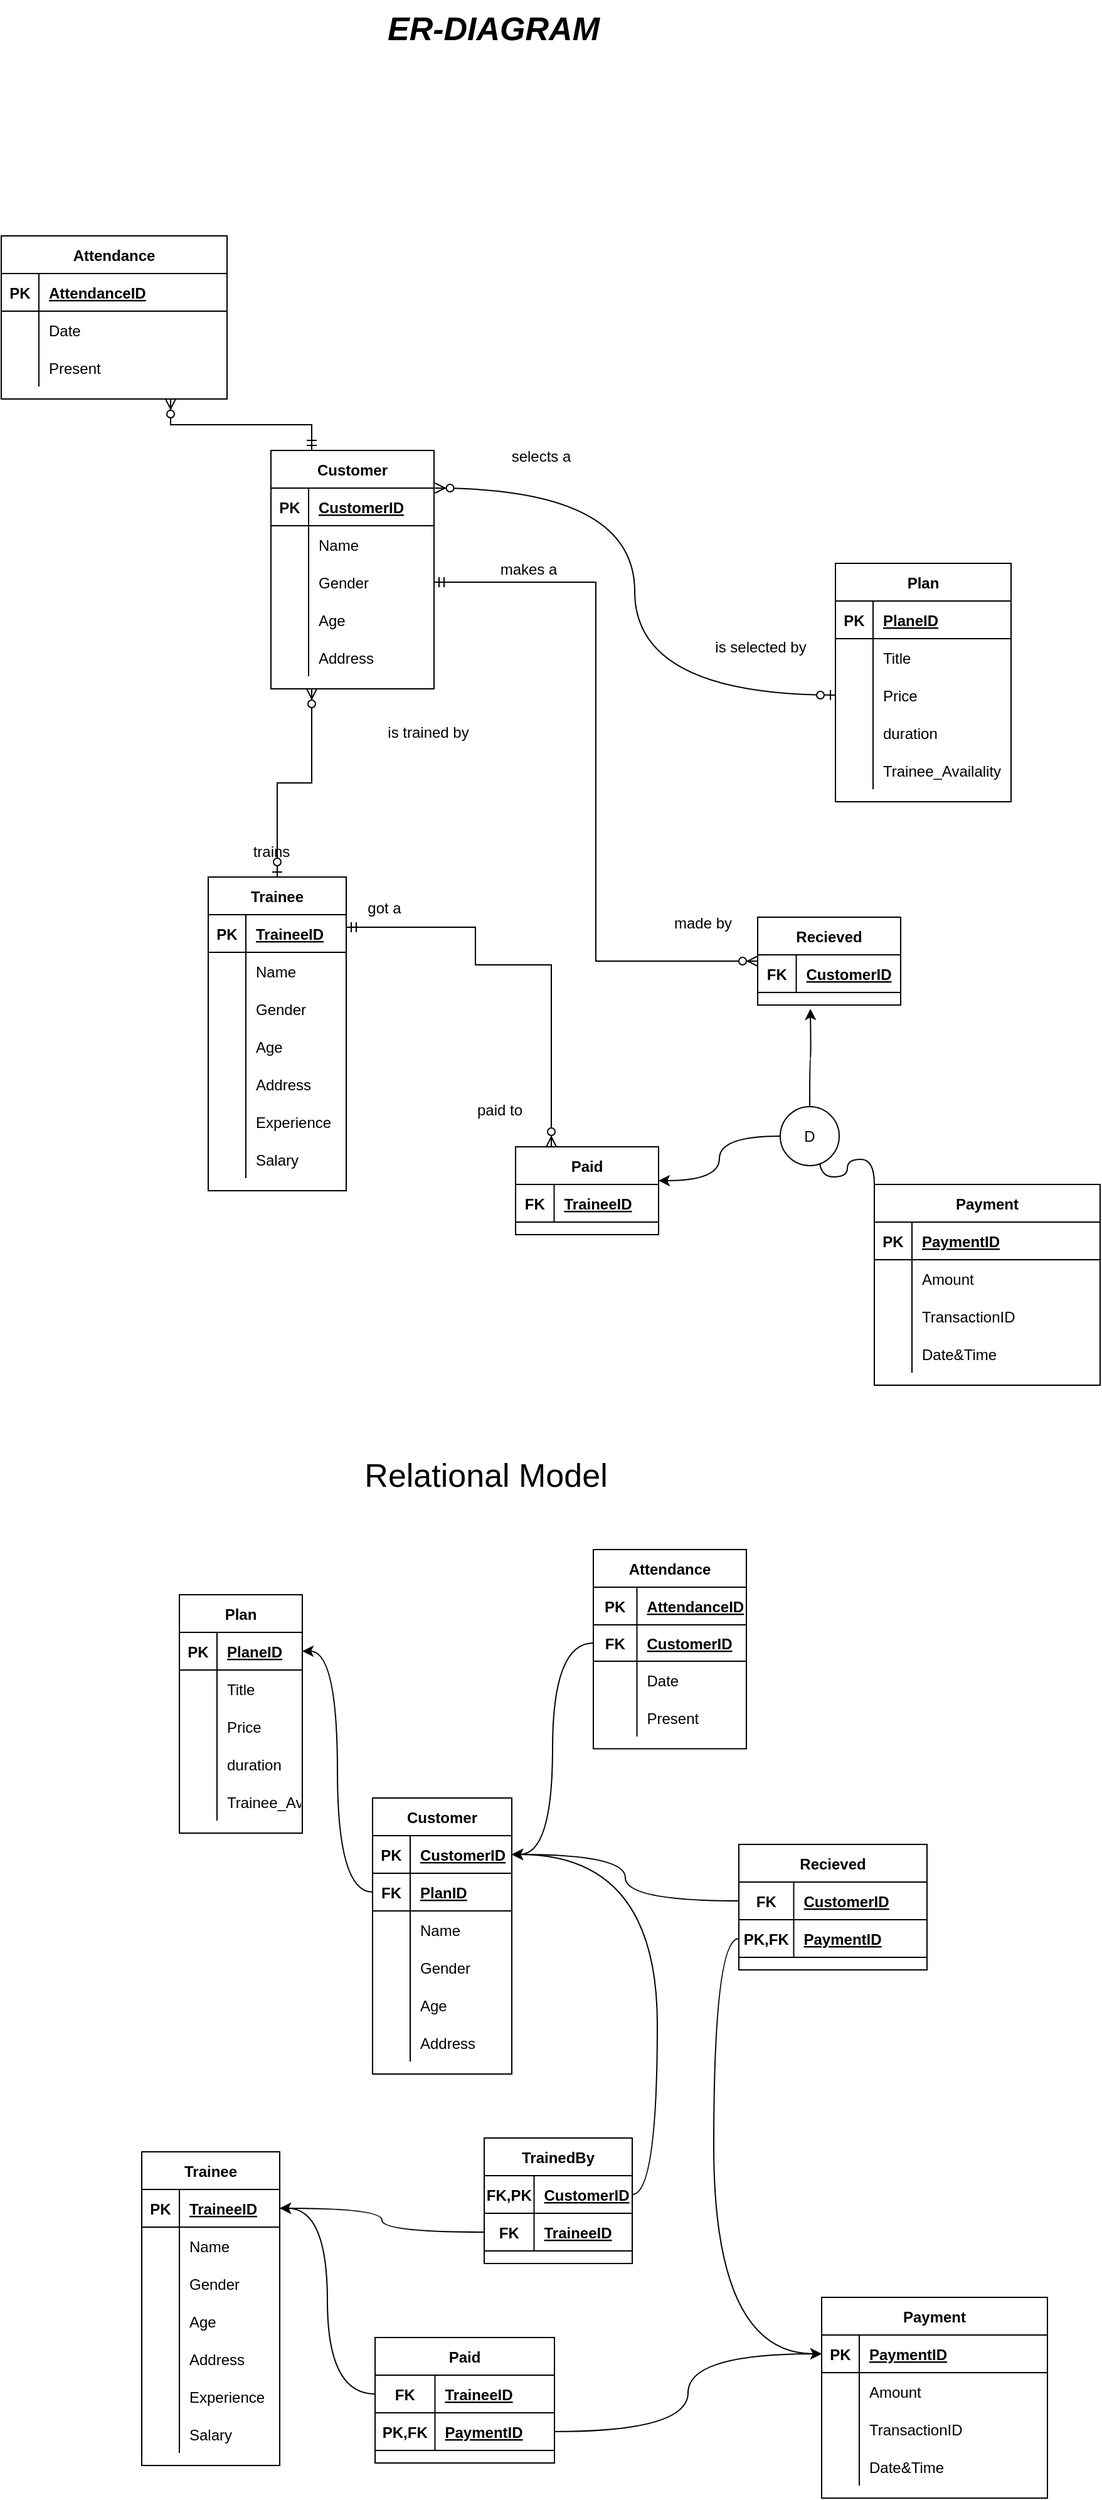 <mxfile version="20.4.0" type="github">
  <diagram id="R2lEEEUBdFMjLlhIrx00" name="Page-1">
    <mxGraphModel dx="2085" dy="1105" grid="0" gridSize="10" guides="1" tooltips="1" connect="1" arrows="1" fold="1" page="0" pageScale="1" pageWidth="850" pageHeight="1100" math="0" shadow="0" extFonts="Permanent Marker^https://fonts.googleapis.com/css?family=Permanent+Marker">
      <root>
        <mxCell id="0" />
        <mxCell id="1" parent="0" />
        <mxCell id="L6zfUw9pDiK7lpSxR-4w-1" value="&#xa;" style="shape=partialRectangle;overflow=hidden;connectable=0;fillColor=none;top=0;left=0;bottom=0;right=0;align=left;spacingLeft=6;" vertex="1" parent="1">
          <mxGeometry x="120" y="210" width="220" height="30" as="geometry">
            <mxRectangle width="220" height="30" as="alternateBounds" />
          </mxGeometry>
        </mxCell>
        <mxCell id="L6zfUw9pDiK7lpSxR-4w-2" value="Customer" style="shape=table;startSize=30;container=1;collapsible=1;childLayout=tableLayout;fixedRows=1;rowLines=0;fontStyle=1;align=center;resizeLast=1;" vertex="1" parent="1">
          <mxGeometry x="140" y="70" width="130" height="190" as="geometry">
            <mxRectangle x="160" y="90" width="100" height="30" as="alternateBounds" />
          </mxGeometry>
        </mxCell>
        <mxCell id="L6zfUw9pDiK7lpSxR-4w-3" value="" style="shape=tableRow;horizontal=0;startSize=0;swimlaneHead=0;swimlaneBody=0;fillColor=none;collapsible=0;dropTarget=0;points=[[0,0.5],[1,0.5]];portConstraint=eastwest;top=0;left=0;right=0;bottom=1;" vertex="1" parent="L6zfUw9pDiK7lpSxR-4w-2">
          <mxGeometry y="30" width="130" height="30" as="geometry" />
        </mxCell>
        <mxCell id="L6zfUw9pDiK7lpSxR-4w-4" value="PK" style="shape=partialRectangle;connectable=0;fillColor=none;top=0;left=0;bottom=0;right=0;fontStyle=1;overflow=hidden;" vertex="1" parent="L6zfUw9pDiK7lpSxR-4w-3">
          <mxGeometry width="30" height="30" as="geometry">
            <mxRectangle width="30" height="30" as="alternateBounds" />
          </mxGeometry>
        </mxCell>
        <mxCell id="L6zfUw9pDiK7lpSxR-4w-5" value="CustomerID" style="shape=partialRectangle;connectable=0;fillColor=none;top=0;left=0;bottom=0;right=0;align=left;spacingLeft=6;fontStyle=5;overflow=hidden;" vertex="1" parent="L6zfUw9pDiK7lpSxR-4w-3">
          <mxGeometry x="30" width="100" height="30" as="geometry">
            <mxRectangle width="100" height="30" as="alternateBounds" />
          </mxGeometry>
        </mxCell>
        <mxCell id="L6zfUw9pDiK7lpSxR-4w-6" value="" style="shape=tableRow;horizontal=0;startSize=0;swimlaneHead=0;swimlaneBody=0;fillColor=none;collapsible=0;dropTarget=0;points=[[0,0.5],[1,0.5]];portConstraint=eastwest;top=0;left=0;right=0;bottom=0;" vertex="1" parent="L6zfUw9pDiK7lpSxR-4w-2">
          <mxGeometry y="60" width="130" height="30" as="geometry" />
        </mxCell>
        <mxCell id="L6zfUw9pDiK7lpSxR-4w-7" value="" style="shape=partialRectangle;connectable=0;fillColor=none;top=0;left=0;bottom=0;right=0;editable=1;overflow=hidden;" vertex="1" parent="L6zfUw9pDiK7lpSxR-4w-6">
          <mxGeometry width="30" height="30" as="geometry">
            <mxRectangle width="30" height="30" as="alternateBounds" />
          </mxGeometry>
        </mxCell>
        <mxCell id="L6zfUw9pDiK7lpSxR-4w-8" value="Name" style="shape=partialRectangle;connectable=0;fillColor=none;top=0;left=0;bottom=0;right=0;align=left;spacingLeft=6;overflow=hidden;" vertex="1" parent="L6zfUw9pDiK7lpSxR-4w-6">
          <mxGeometry x="30" width="100" height="30" as="geometry">
            <mxRectangle width="100" height="30" as="alternateBounds" />
          </mxGeometry>
        </mxCell>
        <mxCell id="L6zfUw9pDiK7lpSxR-4w-9" value="" style="shape=tableRow;horizontal=0;startSize=0;swimlaneHead=0;swimlaneBody=0;fillColor=none;collapsible=0;dropTarget=0;points=[[0,0.5],[1,0.5]];portConstraint=eastwest;top=0;left=0;right=0;bottom=0;" vertex="1" parent="L6zfUw9pDiK7lpSxR-4w-2">
          <mxGeometry y="90" width="130" height="30" as="geometry" />
        </mxCell>
        <mxCell id="L6zfUw9pDiK7lpSxR-4w-10" value="" style="shape=partialRectangle;connectable=0;fillColor=none;top=0;left=0;bottom=0;right=0;editable=1;overflow=hidden;" vertex="1" parent="L6zfUw9pDiK7lpSxR-4w-9">
          <mxGeometry width="30" height="30" as="geometry">
            <mxRectangle width="30" height="30" as="alternateBounds" />
          </mxGeometry>
        </mxCell>
        <mxCell id="L6zfUw9pDiK7lpSxR-4w-11" value="Gender" style="shape=partialRectangle;connectable=0;fillColor=none;top=0;left=0;bottom=0;right=0;align=left;spacingLeft=6;overflow=hidden;" vertex="1" parent="L6zfUw9pDiK7lpSxR-4w-9">
          <mxGeometry x="30" width="100" height="30" as="geometry">
            <mxRectangle width="100" height="30" as="alternateBounds" />
          </mxGeometry>
        </mxCell>
        <mxCell id="L6zfUw9pDiK7lpSxR-4w-12" value="" style="shape=tableRow;horizontal=0;startSize=0;swimlaneHead=0;swimlaneBody=0;fillColor=none;collapsible=0;dropTarget=0;points=[[0,0.5],[1,0.5]];portConstraint=eastwest;top=0;left=0;right=0;bottom=0;" vertex="1" parent="L6zfUw9pDiK7lpSxR-4w-2">
          <mxGeometry y="120" width="130" height="30" as="geometry" />
        </mxCell>
        <mxCell id="L6zfUw9pDiK7lpSxR-4w-13" value="" style="shape=partialRectangle;connectable=0;fillColor=none;top=0;left=0;bottom=0;right=0;editable=1;overflow=hidden;" vertex="1" parent="L6zfUw9pDiK7lpSxR-4w-12">
          <mxGeometry width="30" height="30" as="geometry">
            <mxRectangle width="30" height="30" as="alternateBounds" />
          </mxGeometry>
        </mxCell>
        <mxCell id="L6zfUw9pDiK7lpSxR-4w-14" value="Age" style="shape=partialRectangle;connectable=0;fillColor=none;top=0;left=0;bottom=0;right=0;align=left;spacingLeft=6;overflow=hidden;" vertex="1" parent="L6zfUw9pDiK7lpSxR-4w-12">
          <mxGeometry x="30" width="100" height="30" as="geometry">
            <mxRectangle width="100" height="30" as="alternateBounds" />
          </mxGeometry>
        </mxCell>
        <mxCell id="L6zfUw9pDiK7lpSxR-4w-15" value="" style="shape=tableRow;horizontal=0;startSize=0;swimlaneHead=0;swimlaneBody=0;fillColor=none;collapsible=0;dropTarget=0;points=[[0,0.5],[1,0.5]];portConstraint=eastwest;top=0;left=0;right=0;bottom=0;" vertex="1" parent="L6zfUw9pDiK7lpSxR-4w-2">
          <mxGeometry y="150" width="130" height="30" as="geometry" />
        </mxCell>
        <mxCell id="L6zfUw9pDiK7lpSxR-4w-16" value="" style="shape=partialRectangle;connectable=0;fillColor=none;top=0;left=0;bottom=0;right=0;editable=1;overflow=hidden;" vertex="1" parent="L6zfUw9pDiK7lpSxR-4w-15">
          <mxGeometry width="30" height="30" as="geometry">
            <mxRectangle width="30" height="30" as="alternateBounds" />
          </mxGeometry>
        </mxCell>
        <mxCell id="L6zfUw9pDiK7lpSxR-4w-17" value="Address" style="shape=partialRectangle;connectable=0;fillColor=none;top=0;left=0;bottom=0;right=0;align=left;spacingLeft=6;overflow=hidden;" vertex="1" parent="L6zfUw9pDiK7lpSxR-4w-15">
          <mxGeometry x="30" width="100" height="30" as="geometry">
            <mxRectangle width="100" height="30" as="alternateBounds" />
          </mxGeometry>
        </mxCell>
        <mxCell id="L6zfUw9pDiK7lpSxR-4w-21" value="Plan" style="shape=table;startSize=30;container=1;collapsible=1;childLayout=tableLayout;fixedRows=1;rowLines=0;fontStyle=1;align=center;resizeLast=1;" vertex="1" parent="1">
          <mxGeometry x="590" y="160" width="140" height="190" as="geometry">
            <mxRectangle x="590" y="160" width="70" height="30" as="alternateBounds" />
          </mxGeometry>
        </mxCell>
        <mxCell id="L6zfUw9pDiK7lpSxR-4w-22" value="" style="shape=tableRow;horizontal=0;startSize=0;swimlaneHead=0;swimlaneBody=0;fillColor=none;collapsible=0;dropTarget=0;points=[[0,0.5],[1,0.5]];portConstraint=eastwest;top=0;left=0;right=0;bottom=1;" vertex="1" parent="L6zfUw9pDiK7lpSxR-4w-21">
          <mxGeometry y="30" width="140" height="30" as="geometry" />
        </mxCell>
        <mxCell id="L6zfUw9pDiK7lpSxR-4w-23" value="PK" style="shape=partialRectangle;connectable=0;fillColor=none;top=0;left=0;bottom=0;right=0;fontStyle=1;overflow=hidden;" vertex="1" parent="L6zfUw9pDiK7lpSxR-4w-22">
          <mxGeometry width="30" height="30" as="geometry">
            <mxRectangle width="30" height="30" as="alternateBounds" />
          </mxGeometry>
        </mxCell>
        <mxCell id="L6zfUw9pDiK7lpSxR-4w-24" value="PlaneID" style="shape=partialRectangle;connectable=0;fillColor=none;top=0;left=0;bottom=0;right=0;align=left;spacingLeft=6;fontStyle=5;overflow=hidden;" vertex="1" parent="L6zfUw9pDiK7lpSxR-4w-22">
          <mxGeometry x="30" width="110" height="30" as="geometry">
            <mxRectangle width="110" height="30" as="alternateBounds" />
          </mxGeometry>
        </mxCell>
        <mxCell id="L6zfUw9pDiK7lpSxR-4w-25" value="" style="shape=tableRow;horizontal=0;startSize=0;swimlaneHead=0;swimlaneBody=0;fillColor=none;collapsible=0;dropTarget=0;points=[[0,0.5],[1,0.5]];portConstraint=eastwest;top=0;left=0;right=0;bottom=0;" vertex="1" parent="L6zfUw9pDiK7lpSxR-4w-21">
          <mxGeometry y="60" width="140" height="30" as="geometry" />
        </mxCell>
        <mxCell id="L6zfUw9pDiK7lpSxR-4w-26" value="" style="shape=partialRectangle;connectable=0;fillColor=none;top=0;left=0;bottom=0;right=0;editable=1;overflow=hidden;" vertex="1" parent="L6zfUw9pDiK7lpSxR-4w-25">
          <mxGeometry width="30" height="30" as="geometry">
            <mxRectangle width="30" height="30" as="alternateBounds" />
          </mxGeometry>
        </mxCell>
        <mxCell id="L6zfUw9pDiK7lpSxR-4w-27" value="Title" style="shape=partialRectangle;connectable=0;fillColor=none;top=0;left=0;bottom=0;right=0;align=left;spacingLeft=6;overflow=hidden;" vertex="1" parent="L6zfUw9pDiK7lpSxR-4w-25">
          <mxGeometry x="30" width="110" height="30" as="geometry">
            <mxRectangle width="110" height="30" as="alternateBounds" />
          </mxGeometry>
        </mxCell>
        <mxCell id="L6zfUw9pDiK7lpSxR-4w-28" value="" style="shape=tableRow;horizontal=0;startSize=0;swimlaneHead=0;swimlaneBody=0;fillColor=none;collapsible=0;dropTarget=0;points=[[0,0.5],[1,0.5]];portConstraint=eastwest;top=0;left=0;right=0;bottom=0;" vertex="1" parent="L6zfUw9pDiK7lpSxR-4w-21">
          <mxGeometry y="90" width="140" height="30" as="geometry" />
        </mxCell>
        <mxCell id="L6zfUw9pDiK7lpSxR-4w-29" value="" style="shape=partialRectangle;connectable=0;fillColor=none;top=0;left=0;bottom=0;right=0;editable=1;overflow=hidden;" vertex="1" parent="L6zfUw9pDiK7lpSxR-4w-28">
          <mxGeometry width="30" height="30" as="geometry">
            <mxRectangle width="30" height="30" as="alternateBounds" />
          </mxGeometry>
        </mxCell>
        <mxCell id="L6zfUw9pDiK7lpSxR-4w-30" value="Price" style="shape=partialRectangle;connectable=0;fillColor=none;top=0;left=0;bottom=0;right=0;align=left;spacingLeft=6;overflow=hidden;" vertex="1" parent="L6zfUw9pDiK7lpSxR-4w-28">
          <mxGeometry x="30" width="110" height="30" as="geometry">
            <mxRectangle width="110" height="30" as="alternateBounds" />
          </mxGeometry>
        </mxCell>
        <mxCell id="L6zfUw9pDiK7lpSxR-4w-31" value="" style="shape=tableRow;horizontal=0;startSize=0;swimlaneHead=0;swimlaneBody=0;fillColor=none;collapsible=0;dropTarget=0;points=[[0,0.5],[1,0.5]];portConstraint=eastwest;top=0;left=0;right=0;bottom=0;" vertex="1" parent="L6zfUw9pDiK7lpSxR-4w-21">
          <mxGeometry y="120" width="140" height="30" as="geometry" />
        </mxCell>
        <mxCell id="L6zfUw9pDiK7lpSxR-4w-32" value="" style="shape=partialRectangle;connectable=0;fillColor=none;top=0;left=0;bottom=0;right=0;editable=1;overflow=hidden;" vertex="1" parent="L6zfUw9pDiK7lpSxR-4w-31">
          <mxGeometry width="30" height="30" as="geometry">
            <mxRectangle width="30" height="30" as="alternateBounds" />
          </mxGeometry>
        </mxCell>
        <mxCell id="L6zfUw9pDiK7lpSxR-4w-33" value="duration" style="shape=partialRectangle;connectable=0;fillColor=none;top=0;left=0;bottom=0;right=0;align=left;spacingLeft=6;overflow=hidden;" vertex="1" parent="L6zfUw9pDiK7lpSxR-4w-31">
          <mxGeometry x="30" width="110" height="30" as="geometry">
            <mxRectangle width="110" height="30" as="alternateBounds" />
          </mxGeometry>
        </mxCell>
        <mxCell id="L6zfUw9pDiK7lpSxR-4w-34" value="" style="shape=tableRow;horizontal=0;startSize=0;swimlaneHead=0;swimlaneBody=0;fillColor=none;collapsible=0;dropTarget=0;points=[[0,0.5],[1,0.5]];portConstraint=eastwest;top=0;left=0;right=0;bottom=0;" vertex="1" parent="L6zfUw9pDiK7lpSxR-4w-21">
          <mxGeometry y="150" width="140" height="30" as="geometry" />
        </mxCell>
        <mxCell id="L6zfUw9pDiK7lpSxR-4w-35" value="" style="shape=partialRectangle;connectable=0;fillColor=none;top=0;left=0;bottom=0;right=0;editable=1;overflow=hidden;" vertex="1" parent="L6zfUw9pDiK7lpSxR-4w-34">
          <mxGeometry width="30" height="30" as="geometry">
            <mxRectangle width="30" height="30" as="alternateBounds" />
          </mxGeometry>
        </mxCell>
        <mxCell id="L6zfUw9pDiK7lpSxR-4w-36" value="Trainee_Availality" style="shape=partialRectangle;connectable=0;fillColor=none;top=0;left=0;bottom=0;right=0;align=left;spacingLeft=6;overflow=hidden;" vertex="1" parent="L6zfUw9pDiK7lpSxR-4w-34">
          <mxGeometry x="30" width="110" height="30" as="geometry">
            <mxRectangle width="110" height="30" as="alternateBounds" />
          </mxGeometry>
        </mxCell>
        <mxCell id="L6zfUw9pDiK7lpSxR-4w-38" value="Trainee" style="shape=table;startSize=30;container=1;collapsible=1;childLayout=tableLayout;fixedRows=1;rowLines=0;fontStyle=1;align=center;resizeLast=1;" vertex="1" parent="1">
          <mxGeometry x="90" y="410" width="110" height="250" as="geometry" />
        </mxCell>
        <mxCell id="L6zfUw9pDiK7lpSxR-4w-39" value="" style="shape=tableRow;horizontal=0;startSize=0;swimlaneHead=0;swimlaneBody=0;fillColor=none;collapsible=0;dropTarget=0;points=[[0,0.5],[1,0.5]];portConstraint=eastwest;top=0;left=0;right=0;bottom=1;" vertex="1" parent="L6zfUw9pDiK7lpSxR-4w-38">
          <mxGeometry y="30" width="110" height="30" as="geometry" />
        </mxCell>
        <mxCell id="L6zfUw9pDiK7lpSxR-4w-40" value="PK" style="shape=partialRectangle;connectable=0;fillColor=none;top=0;left=0;bottom=0;right=0;fontStyle=1;overflow=hidden;" vertex="1" parent="L6zfUw9pDiK7lpSxR-4w-39">
          <mxGeometry width="30" height="30" as="geometry">
            <mxRectangle width="30" height="30" as="alternateBounds" />
          </mxGeometry>
        </mxCell>
        <mxCell id="L6zfUw9pDiK7lpSxR-4w-41" value="TraineeID" style="shape=partialRectangle;connectable=0;fillColor=none;top=0;left=0;bottom=0;right=0;align=left;spacingLeft=6;fontStyle=5;overflow=hidden;" vertex="1" parent="L6zfUw9pDiK7lpSxR-4w-39">
          <mxGeometry x="30" width="80" height="30" as="geometry">
            <mxRectangle width="80" height="30" as="alternateBounds" />
          </mxGeometry>
        </mxCell>
        <mxCell id="L6zfUw9pDiK7lpSxR-4w-42" value="" style="shape=tableRow;horizontal=0;startSize=0;swimlaneHead=0;swimlaneBody=0;fillColor=none;collapsible=0;dropTarget=0;points=[[0,0.5],[1,0.5]];portConstraint=eastwest;top=0;left=0;right=0;bottom=0;" vertex="1" parent="L6zfUw9pDiK7lpSxR-4w-38">
          <mxGeometry y="60" width="110" height="30" as="geometry" />
        </mxCell>
        <mxCell id="L6zfUw9pDiK7lpSxR-4w-43" value="" style="shape=partialRectangle;connectable=0;fillColor=none;top=0;left=0;bottom=0;right=0;editable=1;overflow=hidden;" vertex="1" parent="L6zfUw9pDiK7lpSxR-4w-42">
          <mxGeometry width="30" height="30" as="geometry">
            <mxRectangle width="30" height="30" as="alternateBounds" />
          </mxGeometry>
        </mxCell>
        <mxCell id="L6zfUw9pDiK7lpSxR-4w-44" value="Name" style="shape=partialRectangle;connectable=0;fillColor=none;top=0;left=0;bottom=0;right=0;align=left;spacingLeft=6;overflow=hidden;" vertex="1" parent="L6zfUw9pDiK7lpSxR-4w-42">
          <mxGeometry x="30" width="80" height="30" as="geometry">
            <mxRectangle width="80" height="30" as="alternateBounds" />
          </mxGeometry>
        </mxCell>
        <mxCell id="L6zfUw9pDiK7lpSxR-4w-45" value="" style="shape=tableRow;horizontal=0;startSize=0;swimlaneHead=0;swimlaneBody=0;fillColor=none;collapsible=0;dropTarget=0;points=[[0,0.5],[1,0.5]];portConstraint=eastwest;top=0;left=0;right=0;bottom=0;" vertex="1" parent="L6zfUw9pDiK7lpSxR-4w-38">
          <mxGeometry y="90" width="110" height="30" as="geometry" />
        </mxCell>
        <mxCell id="L6zfUw9pDiK7lpSxR-4w-46" value="" style="shape=partialRectangle;connectable=0;fillColor=none;top=0;left=0;bottom=0;right=0;editable=1;overflow=hidden;" vertex="1" parent="L6zfUw9pDiK7lpSxR-4w-45">
          <mxGeometry width="30" height="30" as="geometry">
            <mxRectangle width="30" height="30" as="alternateBounds" />
          </mxGeometry>
        </mxCell>
        <mxCell id="L6zfUw9pDiK7lpSxR-4w-47" value="Gender" style="shape=partialRectangle;connectable=0;fillColor=none;top=0;left=0;bottom=0;right=0;align=left;spacingLeft=6;overflow=hidden;" vertex="1" parent="L6zfUw9pDiK7lpSxR-4w-45">
          <mxGeometry x="30" width="80" height="30" as="geometry">
            <mxRectangle width="80" height="30" as="alternateBounds" />
          </mxGeometry>
        </mxCell>
        <mxCell id="L6zfUw9pDiK7lpSxR-4w-48" value="" style="shape=tableRow;horizontal=0;startSize=0;swimlaneHead=0;swimlaneBody=0;fillColor=none;collapsible=0;dropTarget=0;points=[[0,0.5],[1,0.5]];portConstraint=eastwest;top=0;left=0;right=0;bottom=0;" vertex="1" parent="L6zfUw9pDiK7lpSxR-4w-38">
          <mxGeometry y="120" width="110" height="30" as="geometry" />
        </mxCell>
        <mxCell id="L6zfUw9pDiK7lpSxR-4w-49" value="" style="shape=partialRectangle;connectable=0;fillColor=none;top=0;left=0;bottom=0;right=0;editable=1;overflow=hidden;" vertex="1" parent="L6zfUw9pDiK7lpSxR-4w-48">
          <mxGeometry width="30" height="30" as="geometry">
            <mxRectangle width="30" height="30" as="alternateBounds" />
          </mxGeometry>
        </mxCell>
        <mxCell id="L6zfUw9pDiK7lpSxR-4w-50" value="Age" style="shape=partialRectangle;connectable=0;fillColor=none;top=0;left=0;bottom=0;right=0;align=left;spacingLeft=6;overflow=hidden;" vertex="1" parent="L6zfUw9pDiK7lpSxR-4w-48">
          <mxGeometry x="30" width="80" height="30" as="geometry">
            <mxRectangle width="80" height="30" as="alternateBounds" />
          </mxGeometry>
        </mxCell>
        <mxCell id="L6zfUw9pDiK7lpSxR-4w-51" value="" style="shape=tableRow;horizontal=0;startSize=0;swimlaneHead=0;swimlaneBody=0;fillColor=none;collapsible=0;dropTarget=0;points=[[0,0.5],[1,0.5]];portConstraint=eastwest;top=0;left=0;right=0;bottom=0;" vertex="1" parent="L6zfUw9pDiK7lpSxR-4w-38">
          <mxGeometry y="150" width="110" height="30" as="geometry" />
        </mxCell>
        <mxCell id="L6zfUw9pDiK7lpSxR-4w-52" value="" style="shape=partialRectangle;connectable=0;fillColor=none;top=0;left=0;bottom=0;right=0;editable=1;overflow=hidden;" vertex="1" parent="L6zfUw9pDiK7lpSxR-4w-51">
          <mxGeometry width="30" height="30" as="geometry">
            <mxRectangle width="30" height="30" as="alternateBounds" />
          </mxGeometry>
        </mxCell>
        <mxCell id="L6zfUw9pDiK7lpSxR-4w-53" value="Address" style="shape=partialRectangle;connectable=0;fillColor=none;top=0;left=0;bottom=0;right=0;align=left;spacingLeft=6;overflow=hidden;" vertex="1" parent="L6zfUw9pDiK7lpSxR-4w-51">
          <mxGeometry x="30" width="80" height="30" as="geometry">
            <mxRectangle width="80" height="30" as="alternateBounds" />
          </mxGeometry>
        </mxCell>
        <mxCell id="L6zfUw9pDiK7lpSxR-4w-54" value="" style="shape=tableRow;horizontal=0;startSize=0;swimlaneHead=0;swimlaneBody=0;fillColor=none;collapsible=0;dropTarget=0;points=[[0,0.5],[1,0.5]];portConstraint=eastwest;top=0;left=0;right=0;bottom=0;" vertex="1" parent="L6zfUw9pDiK7lpSxR-4w-38">
          <mxGeometry y="180" width="110" height="30" as="geometry" />
        </mxCell>
        <mxCell id="L6zfUw9pDiK7lpSxR-4w-55" value="" style="shape=partialRectangle;connectable=0;fillColor=none;top=0;left=0;bottom=0;right=0;editable=1;overflow=hidden;" vertex="1" parent="L6zfUw9pDiK7lpSxR-4w-54">
          <mxGeometry width="30" height="30" as="geometry">
            <mxRectangle width="30" height="30" as="alternateBounds" />
          </mxGeometry>
        </mxCell>
        <mxCell id="L6zfUw9pDiK7lpSxR-4w-56" value="Experience" style="shape=partialRectangle;connectable=0;fillColor=none;top=0;left=0;bottom=0;right=0;align=left;spacingLeft=6;overflow=hidden;" vertex="1" parent="L6zfUw9pDiK7lpSxR-4w-54">
          <mxGeometry x="30" width="80" height="30" as="geometry">
            <mxRectangle width="80" height="30" as="alternateBounds" />
          </mxGeometry>
        </mxCell>
        <mxCell id="L6zfUw9pDiK7lpSxR-4w-57" value="" style="shape=tableRow;horizontal=0;startSize=0;swimlaneHead=0;swimlaneBody=0;fillColor=none;collapsible=0;dropTarget=0;points=[[0,0.5],[1,0.5]];portConstraint=eastwest;top=0;left=0;right=0;bottom=0;" vertex="1" parent="L6zfUw9pDiK7lpSxR-4w-38">
          <mxGeometry y="210" width="110" height="30" as="geometry" />
        </mxCell>
        <mxCell id="L6zfUw9pDiK7lpSxR-4w-58" value="" style="shape=partialRectangle;connectable=0;fillColor=none;top=0;left=0;bottom=0;right=0;editable=1;overflow=hidden;" vertex="1" parent="L6zfUw9pDiK7lpSxR-4w-57">
          <mxGeometry width="30" height="30" as="geometry">
            <mxRectangle width="30" height="30" as="alternateBounds" />
          </mxGeometry>
        </mxCell>
        <mxCell id="L6zfUw9pDiK7lpSxR-4w-59" value="Salary" style="shape=partialRectangle;connectable=0;fillColor=none;top=0;left=0;bottom=0;right=0;align=left;spacingLeft=6;overflow=hidden;" vertex="1" parent="L6zfUw9pDiK7lpSxR-4w-57">
          <mxGeometry x="30" width="80" height="30" as="geometry">
            <mxRectangle width="80" height="30" as="alternateBounds" />
          </mxGeometry>
        </mxCell>
        <mxCell id="L6zfUw9pDiK7lpSxR-4w-60" value="" style="edgeStyle=elbowEdgeStyle;fontSize=12;html=1;endArrow=ERzeroToMany;startArrow=ERzeroToOne;rounded=0;elbow=vertical;entryX=0.25;entryY=1;entryDx=0;entryDy=0;exitX=0.5;exitY=0;exitDx=0;exitDy=0;" edge="1" parent="1" source="L6zfUw9pDiK7lpSxR-4w-38" target="L6zfUw9pDiK7lpSxR-4w-2">
          <mxGeometry width="100" height="100" relative="1" as="geometry">
            <mxPoint x="260" y="405" as="sourcePoint" />
            <mxPoint x="180" y="300" as="targetPoint" />
          </mxGeometry>
        </mxCell>
        <mxCell id="L6zfUw9pDiK7lpSxR-4w-62" value="selects a" style="text;html=1;align=center;verticalAlign=middle;resizable=0;points=[];autosize=1;strokeColor=none;fillColor=none;" vertex="1" parent="1">
          <mxGeometry x="320" y="60" width="70" height="30" as="geometry" />
        </mxCell>
        <mxCell id="L6zfUw9pDiK7lpSxR-4w-63" value="is selected by" style="text;html=1;align=center;verticalAlign=middle;resizable=0;points=[];autosize=1;strokeColor=none;fillColor=none;" vertex="1" parent="1">
          <mxGeometry x="480" y="212" width="100" height="30" as="geometry" />
        </mxCell>
        <mxCell id="L6zfUw9pDiK7lpSxR-4w-64" value="" style="edgeStyle=orthogonalEdgeStyle;fontSize=12;html=1;endArrow=ERzeroToMany;startArrow=ERzeroToOne;rounded=0;elbow=vertical;entryX=1.006;entryY=0;entryDx=0;entryDy=0;entryPerimeter=0;exitX=0;exitY=0.5;exitDx=0;exitDy=0;curved=1;" edge="1" parent="1" source="L6zfUw9pDiK7lpSxR-4w-28" target="L6zfUw9pDiK7lpSxR-4w-3">
          <mxGeometry width="100" height="100" relative="1" as="geometry">
            <mxPoint x="390" y="360" as="sourcePoint" />
            <mxPoint x="490" y="260" as="targetPoint" />
            <Array as="points">
              <mxPoint x="430" y="265" />
              <mxPoint x="430" y="100" />
            </Array>
          </mxGeometry>
        </mxCell>
        <mxCell id="L6zfUw9pDiK7lpSxR-4w-65" value="trains" style="text;html=1;align=center;verticalAlign=middle;resizable=0;points=[];autosize=1;strokeColor=none;fillColor=none;" vertex="1" parent="1">
          <mxGeometry x="115" y="375" width="50" height="30" as="geometry" />
        </mxCell>
        <mxCell id="L6zfUw9pDiK7lpSxR-4w-66" value="is trained by" style="text;html=1;align=center;verticalAlign=middle;resizable=0;points=[];autosize=1;strokeColor=none;fillColor=none;" vertex="1" parent="1">
          <mxGeometry x="220" y="280" width="90" height="30" as="geometry" />
        </mxCell>
        <mxCell id="L6zfUw9pDiK7lpSxR-4w-212" style="edgeStyle=orthogonalEdgeStyle;curved=1;rounded=0;orthogonalLoop=1;jettySize=auto;html=1;exitX=0;exitY=0;exitDx=0;exitDy=0;" edge="1" parent="1" source="L6zfUw9pDiK7lpSxR-4w-67">
          <mxGeometry relative="1" as="geometry">
            <mxPoint x="577" y="628" as="targetPoint" />
          </mxGeometry>
        </mxCell>
        <mxCell id="L6zfUw9pDiK7lpSxR-4w-67" value="Payment" style="shape=table;startSize=30;container=1;collapsible=1;childLayout=tableLayout;fixedRows=1;rowLines=0;fontStyle=1;align=center;resizeLast=1;" vertex="1" parent="1">
          <mxGeometry x="621" y="655" width="180" height="160" as="geometry" />
        </mxCell>
        <mxCell id="L6zfUw9pDiK7lpSxR-4w-68" value="" style="shape=tableRow;horizontal=0;startSize=0;swimlaneHead=0;swimlaneBody=0;fillColor=none;collapsible=0;dropTarget=0;points=[[0,0.5],[1,0.5]];portConstraint=eastwest;top=0;left=0;right=0;bottom=1;" vertex="1" parent="L6zfUw9pDiK7lpSxR-4w-67">
          <mxGeometry y="30" width="180" height="30" as="geometry" />
        </mxCell>
        <mxCell id="L6zfUw9pDiK7lpSxR-4w-69" value="PK" style="shape=partialRectangle;connectable=0;fillColor=none;top=0;left=0;bottom=0;right=0;fontStyle=1;overflow=hidden;" vertex="1" parent="L6zfUw9pDiK7lpSxR-4w-68">
          <mxGeometry width="30" height="30" as="geometry">
            <mxRectangle width="30" height="30" as="alternateBounds" />
          </mxGeometry>
        </mxCell>
        <mxCell id="L6zfUw9pDiK7lpSxR-4w-70" value="PaymentID" style="shape=partialRectangle;connectable=0;fillColor=none;top=0;left=0;bottom=0;right=0;align=left;spacingLeft=6;fontStyle=5;overflow=hidden;" vertex="1" parent="L6zfUw9pDiK7lpSxR-4w-68">
          <mxGeometry x="30" width="150" height="30" as="geometry">
            <mxRectangle width="150" height="30" as="alternateBounds" />
          </mxGeometry>
        </mxCell>
        <mxCell id="L6zfUw9pDiK7lpSxR-4w-71" value="" style="shape=tableRow;horizontal=0;startSize=0;swimlaneHead=0;swimlaneBody=0;fillColor=none;collapsible=0;dropTarget=0;points=[[0,0.5],[1,0.5]];portConstraint=eastwest;top=0;left=0;right=0;bottom=0;" vertex="1" parent="L6zfUw9pDiK7lpSxR-4w-67">
          <mxGeometry y="60" width="180" height="30" as="geometry" />
        </mxCell>
        <mxCell id="L6zfUw9pDiK7lpSxR-4w-72" value="" style="shape=partialRectangle;connectable=0;fillColor=none;top=0;left=0;bottom=0;right=0;editable=1;overflow=hidden;" vertex="1" parent="L6zfUw9pDiK7lpSxR-4w-71">
          <mxGeometry width="30" height="30" as="geometry">
            <mxRectangle width="30" height="30" as="alternateBounds" />
          </mxGeometry>
        </mxCell>
        <mxCell id="L6zfUw9pDiK7lpSxR-4w-73" value="Amount" style="shape=partialRectangle;connectable=0;fillColor=none;top=0;left=0;bottom=0;right=0;align=left;spacingLeft=6;overflow=hidden;" vertex="1" parent="L6zfUw9pDiK7lpSxR-4w-71">
          <mxGeometry x="30" width="150" height="30" as="geometry">
            <mxRectangle width="150" height="30" as="alternateBounds" />
          </mxGeometry>
        </mxCell>
        <mxCell id="L6zfUw9pDiK7lpSxR-4w-74" value="" style="shape=tableRow;horizontal=0;startSize=0;swimlaneHead=0;swimlaneBody=0;fillColor=none;collapsible=0;dropTarget=0;points=[[0,0.5],[1,0.5]];portConstraint=eastwest;top=0;left=0;right=0;bottom=0;" vertex="1" parent="L6zfUw9pDiK7lpSxR-4w-67">
          <mxGeometry y="90" width="180" height="30" as="geometry" />
        </mxCell>
        <mxCell id="L6zfUw9pDiK7lpSxR-4w-75" value="" style="shape=partialRectangle;connectable=0;fillColor=none;top=0;left=0;bottom=0;right=0;editable=1;overflow=hidden;" vertex="1" parent="L6zfUw9pDiK7lpSxR-4w-74">
          <mxGeometry width="30" height="30" as="geometry">
            <mxRectangle width="30" height="30" as="alternateBounds" />
          </mxGeometry>
        </mxCell>
        <mxCell id="L6zfUw9pDiK7lpSxR-4w-76" value="TransactionID" style="shape=partialRectangle;connectable=0;fillColor=none;top=0;left=0;bottom=0;right=0;align=left;spacingLeft=6;overflow=hidden;" vertex="1" parent="L6zfUw9pDiK7lpSxR-4w-74">
          <mxGeometry x="30" width="150" height="30" as="geometry">
            <mxRectangle width="150" height="30" as="alternateBounds" />
          </mxGeometry>
        </mxCell>
        <mxCell id="L6zfUw9pDiK7lpSxR-4w-77" value="" style="shape=tableRow;horizontal=0;startSize=0;swimlaneHead=0;swimlaneBody=0;fillColor=none;collapsible=0;dropTarget=0;points=[[0,0.5],[1,0.5]];portConstraint=eastwest;top=0;left=0;right=0;bottom=0;" vertex="1" parent="L6zfUw9pDiK7lpSxR-4w-67">
          <mxGeometry y="120" width="180" height="30" as="geometry" />
        </mxCell>
        <mxCell id="L6zfUw9pDiK7lpSxR-4w-78" value="" style="shape=partialRectangle;connectable=0;fillColor=none;top=0;left=0;bottom=0;right=0;editable=1;overflow=hidden;" vertex="1" parent="L6zfUw9pDiK7lpSxR-4w-77">
          <mxGeometry width="30" height="30" as="geometry">
            <mxRectangle width="30" height="30" as="alternateBounds" />
          </mxGeometry>
        </mxCell>
        <mxCell id="L6zfUw9pDiK7lpSxR-4w-79" value="Date&amp;Time" style="shape=partialRectangle;connectable=0;fillColor=none;top=0;left=0;bottom=0;right=0;align=left;spacingLeft=6;overflow=hidden;" vertex="1" parent="L6zfUw9pDiK7lpSxR-4w-77">
          <mxGeometry x="30" width="150" height="30" as="geometry">
            <mxRectangle width="150" height="30" as="alternateBounds" />
          </mxGeometry>
        </mxCell>
        <mxCell id="L6zfUw9pDiK7lpSxR-4w-80" value="" style="edgeStyle=orthogonalEdgeStyle;fontSize=12;html=1;endArrow=ERzeroToMany;startArrow=ERmandOne;rounded=0;elbow=vertical;exitX=1;exitY=0.5;exitDx=0;exitDy=0;entryX=0;entryY=0.5;entryDx=0;entryDy=0;" edge="1" parent="1" source="L6zfUw9pDiK7lpSxR-4w-9" target="L6zfUw9pDiK7lpSxR-4w-195">
          <mxGeometry width="100" height="100" relative="1" as="geometry">
            <mxPoint x="370" y="420" as="sourcePoint" />
            <mxPoint x="470" y="320" as="targetPoint" />
          </mxGeometry>
        </mxCell>
        <mxCell id="L6zfUw9pDiK7lpSxR-4w-84" value="makes a" style="text;html=1;align=center;verticalAlign=middle;resizable=0;points=[];autosize=1;strokeColor=none;fillColor=none;" vertex="1" parent="1">
          <mxGeometry x="310" y="150" width="70" height="30" as="geometry" />
        </mxCell>
        <mxCell id="L6zfUw9pDiK7lpSxR-4w-85" value="" style="edgeStyle=orthogonalEdgeStyle;fontSize=12;html=1;endArrow=ERzeroToMany;startArrow=ERmandOne;rounded=0;elbow=vertical;exitX=1;exitY=0.5;exitDx=0;exitDy=0;entryX=0.25;entryY=0;entryDx=0;entryDy=0;" edge="1" parent="1" target="L6zfUw9pDiK7lpSxR-4w-208">
          <mxGeometry width="100" height="100" relative="1" as="geometry">
            <mxPoint x="200" y="450" as="sourcePoint" />
            <mxPoint x="270" y="601" as="targetPoint" />
            <Array as="points">
              <mxPoint x="303" y="450" />
              <mxPoint x="303" y="480" />
              <mxPoint x="364" y="480" />
            </Array>
          </mxGeometry>
        </mxCell>
        <mxCell id="L6zfUw9pDiK7lpSxR-4w-86" value="got a" style="text;html=1;align=center;verticalAlign=middle;resizable=0;points=[];autosize=1;strokeColor=none;fillColor=none;" vertex="1" parent="1">
          <mxGeometry x="205" y="420" width="50" height="30" as="geometry" />
        </mxCell>
        <mxCell id="L6zfUw9pDiK7lpSxR-4w-87" value="paid to" style="text;html=1;align=center;verticalAlign=middle;resizable=0;points=[];autosize=1;strokeColor=none;fillColor=none;" vertex="1" parent="1">
          <mxGeometry x="292" y="581" width="60" height="30" as="geometry" />
        </mxCell>
        <mxCell id="L6zfUw9pDiK7lpSxR-4w-88" value="made by" style="text;html=1;align=center;verticalAlign=middle;resizable=0;points=[];autosize=1;strokeColor=none;fillColor=none;" vertex="1" parent="1">
          <mxGeometry x="449" y="432" width="70" height="30" as="geometry" />
        </mxCell>
        <mxCell id="L6zfUw9pDiK7lpSxR-4w-89" value="Attendance" style="shape=table;startSize=30;container=1;collapsible=1;childLayout=tableLayout;fixedRows=1;rowLines=0;fontStyle=1;align=center;resizeLast=1;" vertex="1" parent="1">
          <mxGeometry x="-75" y="-101" width="180" height="130" as="geometry" />
        </mxCell>
        <mxCell id="L6zfUw9pDiK7lpSxR-4w-90" value="" style="shape=tableRow;horizontal=0;startSize=0;swimlaneHead=0;swimlaneBody=0;fillColor=none;collapsible=0;dropTarget=0;points=[[0,0.5],[1,0.5]];portConstraint=eastwest;top=0;left=0;right=0;bottom=1;" vertex="1" parent="L6zfUw9pDiK7lpSxR-4w-89">
          <mxGeometry y="30" width="180" height="30" as="geometry" />
        </mxCell>
        <mxCell id="L6zfUw9pDiK7lpSxR-4w-91" value="PK" style="shape=partialRectangle;connectable=0;fillColor=none;top=0;left=0;bottom=0;right=0;fontStyle=1;overflow=hidden;" vertex="1" parent="L6zfUw9pDiK7lpSxR-4w-90">
          <mxGeometry width="30" height="30" as="geometry">
            <mxRectangle width="30" height="30" as="alternateBounds" />
          </mxGeometry>
        </mxCell>
        <mxCell id="L6zfUw9pDiK7lpSxR-4w-92" value="AttendanceID" style="shape=partialRectangle;connectable=0;fillColor=none;top=0;left=0;bottom=0;right=0;align=left;spacingLeft=6;fontStyle=5;overflow=hidden;" vertex="1" parent="L6zfUw9pDiK7lpSxR-4w-90">
          <mxGeometry x="30" width="150" height="30" as="geometry">
            <mxRectangle width="150" height="30" as="alternateBounds" />
          </mxGeometry>
        </mxCell>
        <mxCell id="L6zfUw9pDiK7lpSxR-4w-93" value="" style="shape=tableRow;horizontal=0;startSize=0;swimlaneHead=0;swimlaneBody=0;fillColor=none;collapsible=0;dropTarget=0;points=[[0,0.5],[1,0.5]];portConstraint=eastwest;top=0;left=0;right=0;bottom=0;" vertex="1" parent="L6zfUw9pDiK7lpSxR-4w-89">
          <mxGeometry y="60" width="180" height="30" as="geometry" />
        </mxCell>
        <mxCell id="L6zfUw9pDiK7lpSxR-4w-94" value="" style="shape=partialRectangle;connectable=0;fillColor=none;top=0;left=0;bottom=0;right=0;editable=1;overflow=hidden;" vertex="1" parent="L6zfUw9pDiK7lpSxR-4w-93">
          <mxGeometry width="30" height="30" as="geometry">
            <mxRectangle width="30" height="30" as="alternateBounds" />
          </mxGeometry>
        </mxCell>
        <mxCell id="L6zfUw9pDiK7lpSxR-4w-95" value="Date" style="shape=partialRectangle;connectable=0;fillColor=none;top=0;left=0;bottom=0;right=0;align=left;spacingLeft=6;overflow=hidden;" vertex="1" parent="L6zfUw9pDiK7lpSxR-4w-93">
          <mxGeometry x="30" width="150" height="30" as="geometry">
            <mxRectangle width="150" height="30" as="alternateBounds" />
          </mxGeometry>
        </mxCell>
        <mxCell id="L6zfUw9pDiK7lpSxR-4w-96" value="" style="shape=tableRow;horizontal=0;startSize=0;swimlaneHead=0;swimlaneBody=0;fillColor=none;collapsible=0;dropTarget=0;points=[[0,0.5],[1,0.5]];portConstraint=eastwest;top=0;left=0;right=0;bottom=0;" vertex="1" parent="L6zfUw9pDiK7lpSxR-4w-89">
          <mxGeometry y="90" width="180" height="30" as="geometry" />
        </mxCell>
        <mxCell id="L6zfUw9pDiK7lpSxR-4w-97" value="" style="shape=partialRectangle;connectable=0;fillColor=none;top=0;left=0;bottom=0;right=0;editable=1;overflow=hidden;" vertex="1" parent="L6zfUw9pDiK7lpSxR-4w-96">
          <mxGeometry width="30" height="30" as="geometry">
            <mxRectangle width="30" height="30" as="alternateBounds" />
          </mxGeometry>
        </mxCell>
        <mxCell id="L6zfUw9pDiK7lpSxR-4w-98" value="Present" style="shape=partialRectangle;connectable=0;fillColor=none;top=0;left=0;bottom=0;right=0;align=left;spacingLeft=6;overflow=hidden;" vertex="1" parent="L6zfUw9pDiK7lpSxR-4w-96">
          <mxGeometry x="30" width="150" height="30" as="geometry">
            <mxRectangle width="150" height="30" as="alternateBounds" />
          </mxGeometry>
        </mxCell>
        <mxCell id="L6zfUw9pDiK7lpSxR-4w-108" value="" style="edgeStyle=elbowEdgeStyle;fontSize=12;html=1;endArrow=ERzeroToMany;startArrow=ERmandOne;rounded=0;elbow=vertical;exitX=0.25;exitY=0;exitDx=0;exitDy=0;entryX=0.75;entryY=1;entryDx=0;entryDy=0;" edge="1" parent="1" source="L6zfUw9pDiK7lpSxR-4w-2" target="L6zfUw9pDiK7lpSxR-4w-89">
          <mxGeometry width="100" height="100" relative="1" as="geometry">
            <mxPoint x="140" y="122" as="sourcePoint" />
            <mxPoint x="-66" y="17" as="targetPoint" />
          </mxGeometry>
        </mxCell>
        <mxCell id="L6zfUw9pDiK7lpSxR-4w-125" value="Customer" style="shape=table;startSize=30;container=1;collapsible=1;childLayout=tableLayout;fixedRows=1;rowLines=0;fontStyle=1;align=center;resizeLast=1;" vertex="1" parent="1">
          <mxGeometry x="221" y="1144" width="111" height="220" as="geometry">
            <mxRectangle x="160" y="90" width="100" height="30" as="alternateBounds" />
          </mxGeometry>
        </mxCell>
        <mxCell id="L6zfUw9pDiK7lpSxR-4w-190" value="" style="shape=tableRow;horizontal=0;startSize=0;swimlaneHead=0;swimlaneBody=0;fillColor=none;collapsible=0;dropTarget=0;points=[[0,0.5],[1,0.5]];portConstraint=eastwest;top=0;left=0;right=0;bottom=1;" vertex="1" parent="L6zfUw9pDiK7lpSxR-4w-125">
          <mxGeometry y="30" width="111" height="30" as="geometry" />
        </mxCell>
        <mxCell id="L6zfUw9pDiK7lpSxR-4w-191" value="PK" style="shape=partialRectangle;connectable=0;fillColor=none;top=0;left=0;bottom=0;right=0;fontStyle=1;overflow=hidden;" vertex="1" parent="L6zfUw9pDiK7lpSxR-4w-190">
          <mxGeometry width="30" height="30" as="geometry">
            <mxRectangle width="30" height="30" as="alternateBounds" />
          </mxGeometry>
        </mxCell>
        <mxCell id="L6zfUw9pDiK7lpSxR-4w-192" value="CustomerID" style="shape=partialRectangle;connectable=0;fillColor=none;top=0;left=0;bottom=0;right=0;align=left;spacingLeft=6;fontStyle=5;overflow=hidden;" vertex="1" parent="L6zfUw9pDiK7lpSxR-4w-190">
          <mxGeometry x="30" width="81" height="30" as="geometry">
            <mxRectangle width="81" height="30" as="alternateBounds" />
          </mxGeometry>
        </mxCell>
        <mxCell id="L6zfUw9pDiK7lpSxR-4w-155" value="" style="shape=tableRow;horizontal=0;startSize=0;swimlaneHead=0;swimlaneBody=0;fillColor=none;collapsible=0;dropTarget=0;points=[[0,0.5],[1,0.5]];portConstraint=eastwest;top=0;left=0;right=0;bottom=1;" vertex="1" parent="L6zfUw9pDiK7lpSxR-4w-125">
          <mxGeometry y="60" width="111" height="30" as="geometry" />
        </mxCell>
        <mxCell id="L6zfUw9pDiK7lpSxR-4w-156" value="FK" style="shape=partialRectangle;connectable=0;fillColor=none;top=0;left=0;bottom=0;right=0;fontStyle=1;overflow=hidden;" vertex="1" parent="L6zfUw9pDiK7lpSxR-4w-155">
          <mxGeometry width="30" height="30" as="geometry">
            <mxRectangle width="30" height="30" as="alternateBounds" />
          </mxGeometry>
        </mxCell>
        <mxCell id="L6zfUw9pDiK7lpSxR-4w-157" value="PlanID" style="shape=partialRectangle;connectable=0;fillColor=none;top=0;left=0;bottom=0;right=0;align=left;spacingLeft=6;fontStyle=5;overflow=hidden;" vertex="1" parent="L6zfUw9pDiK7lpSxR-4w-155">
          <mxGeometry x="30" width="81" height="30" as="geometry">
            <mxRectangle width="81" height="30" as="alternateBounds" />
          </mxGeometry>
        </mxCell>
        <mxCell id="L6zfUw9pDiK7lpSxR-4w-129" value="" style="shape=tableRow;horizontal=0;startSize=0;swimlaneHead=0;swimlaneBody=0;fillColor=none;collapsible=0;dropTarget=0;points=[[0,0.5],[1,0.5]];portConstraint=eastwest;top=0;left=0;right=0;bottom=0;" vertex="1" parent="L6zfUw9pDiK7lpSxR-4w-125">
          <mxGeometry y="90" width="111" height="30" as="geometry" />
        </mxCell>
        <mxCell id="L6zfUw9pDiK7lpSxR-4w-130" value="" style="shape=partialRectangle;connectable=0;fillColor=none;top=0;left=0;bottom=0;right=0;editable=1;overflow=hidden;" vertex="1" parent="L6zfUw9pDiK7lpSxR-4w-129">
          <mxGeometry width="30" height="30" as="geometry">
            <mxRectangle width="30" height="30" as="alternateBounds" />
          </mxGeometry>
        </mxCell>
        <mxCell id="L6zfUw9pDiK7lpSxR-4w-131" value="Name" style="shape=partialRectangle;connectable=0;fillColor=none;top=0;left=0;bottom=0;right=0;align=left;spacingLeft=6;overflow=hidden;" vertex="1" parent="L6zfUw9pDiK7lpSxR-4w-129">
          <mxGeometry x="30" width="81" height="30" as="geometry">
            <mxRectangle width="81" height="30" as="alternateBounds" />
          </mxGeometry>
        </mxCell>
        <mxCell id="L6zfUw9pDiK7lpSxR-4w-132" value="" style="shape=tableRow;horizontal=0;startSize=0;swimlaneHead=0;swimlaneBody=0;fillColor=none;collapsible=0;dropTarget=0;points=[[0,0.5],[1,0.5]];portConstraint=eastwest;top=0;left=0;right=0;bottom=0;" vertex="1" parent="L6zfUw9pDiK7lpSxR-4w-125">
          <mxGeometry y="120" width="111" height="30" as="geometry" />
        </mxCell>
        <mxCell id="L6zfUw9pDiK7lpSxR-4w-133" value="" style="shape=partialRectangle;connectable=0;fillColor=none;top=0;left=0;bottom=0;right=0;editable=1;overflow=hidden;" vertex="1" parent="L6zfUw9pDiK7lpSxR-4w-132">
          <mxGeometry width="30" height="30" as="geometry">
            <mxRectangle width="30" height="30" as="alternateBounds" />
          </mxGeometry>
        </mxCell>
        <mxCell id="L6zfUw9pDiK7lpSxR-4w-134" value="Gender" style="shape=partialRectangle;connectable=0;fillColor=none;top=0;left=0;bottom=0;right=0;align=left;spacingLeft=6;overflow=hidden;" vertex="1" parent="L6zfUw9pDiK7lpSxR-4w-132">
          <mxGeometry x="30" width="81" height="30" as="geometry">
            <mxRectangle width="81" height="30" as="alternateBounds" />
          </mxGeometry>
        </mxCell>
        <mxCell id="L6zfUw9pDiK7lpSxR-4w-135" value="" style="shape=tableRow;horizontal=0;startSize=0;swimlaneHead=0;swimlaneBody=0;fillColor=none;collapsible=0;dropTarget=0;points=[[0,0.5],[1,0.5]];portConstraint=eastwest;top=0;left=0;right=0;bottom=0;" vertex="1" parent="L6zfUw9pDiK7lpSxR-4w-125">
          <mxGeometry y="150" width="111" height="30" as="geometry" />
        </mxCell>
        <mxCell id="L6zfUw9pDiK7lpSxR-4w-136" value="" style="shape=partialRectangle;connectable=0;fillColor=none;top=0;left=0;bottom=0;right=0;editable=1;overflow=hidden;" vertex="1" parent="L6zfUw9pDiK7lpSxR-4w-135">
          <mxGeometry width="30" height="30" as="geometry">
            <mxRectangle width="30" height="30" as="alternateBounds" />
          </mxGeometry>
        </mxCell>
        <mxCell id="L6zfUw9pDiK7lpSxR-4w-137" value="Age" style="shape=partialRectangle;connectable=0;fillColor=none;top=0;left=0;bottom=0;right=0;align=left;spacingLeft=6;overflow=hidden;" vertex="1" parent="L6zfUw9pDiK7lpSxR-4w-135">
          <mxGeometry x="30" width="81" height="30" as="geometry">
            <mxRectangle width="81" height="30" as="alternateBounds" />
          </mxGeometry>
        </mxCell>
        <mxCell id="L6zfUw9pDiK7lpSxR-4w-138" value="" style="shape=tableRow;horizontal=0;startSize=0;swimlaneHead=0;swimlaneBody=0;fillColor=none;collapsible=0;dropTarget=0;points=[[0,0.5],[1,0.5]];portConstraint=eastwest;top=0;left=0;right=0;bottom=0;" vertex="1" parent="L6zfUw9pDiK7lpSxR-4w-125">
          <mxGeometry y="180" width="111" height="30" as="geometry" />
        </mxCell>
        <mxCell id="L6zfUw9pDiK7lpSxR-4w-139" value="" style="shape=partialRectangle;connectable=0;fillColor=none;top=0;left=0;bottom=0;right=0;editable=1;overflow=hidden;" vertex="1" parent="L6zfUw9pDiK7lpSxR-4w-138">
          <mxGeometry width="30" height="30" as="geometry">
            <mxRectangle width="30" height="30" as="alternateBounds" />
          </mxGeometry>
        </mxCell>
        <mxCell id="L6zfUw9pDiK7lpSxR-4w-140" value="Address" style="shape=partialRectangle;connectable=0;fillColor=none;top=0;left=0;bottom=0;right=0;align=left;spacingLeft=6;overflow=hidden;" vertex="1" parent="L6zfUw9pDiK7lpSxR-4w-138">
          <mxGeometry x="30" width="81" height="30" as="geometry">
            <mxRectangle width="81" height="30" as="alternateBounds" />
          </mxGeometry>
        </mxCell>
        <mxCell id="L6zfUw9pDiK7lpSxR-4w-141" value="Attendance" style="shape=table;startSize=30;container=1;collapsible=1;childLayout=tableLayout;fixedRows=1;rowLines=0;fontStyle=1;align=center;resizeLast=1;" vertex="1" parent="1">
          <mxGeometry x="397" y="946" width="122" height="158.75" as="geometry" />
        </mxCell>
        <mxCell id="L6zfUw9pDiK7lpSxR-4w-142" value="" style="shape=tableRow;horizontal=0;startSize=0;swimlaneHead=0;swimlaneBody=0;fillColor=none;collapsible=0;dropTarget=0;points=[[0,0.5],[1,0.5]];portConstraint=eastwest;top=0;left=0;right=0;bottom=1;" vertex="1" parent="L6zfUw9pDiK7lpSxR-4w-141">
          <mxGeometry y="30" width="122" height="30" as="geometry" />
        </mxCell>
        <mxCell id="L6zfUw9pDiK7lpSxR-4w-143" value="PK" style="shape=partialRectangle;connectable=0;fillColor=none;top=0;left=0;bottom=0;right=0;fontStyle=1;overflow=hidden;" vertex="1" parent="L6zfUw9pDiK7lpSxR-4w-142">
          <mxGeometry width="34.75" height="30" as="geometry">
            <mxRectangle width="34.75" height="30" as="alternateBounds" />
          </mxGeometry>
        </mxCell>
        <mxCell id="L6zfUw9pDiK7lpSxR-4w-144" value="AttendanceID" style="shape=partialRectangle;connectable=0;fillColor=none;top=0;left=0;bottom=0;right=0;align=left;spacingLeft=6;fontStyle=5;overflow=hidden;" vertex="1" parent="L6zfUw9pDiK7lpSxR-4w-142">
          <mxGeometry x="34.75" width="87.25" height="30" as="geometry">
            <mxRectangle width="87.25" height="30" as="alternateBounds" />
          </mxGeometry>
        </mxCell>
        <mxCell id="L6zfUw9pDiK7lpSxR-4w-151" value="" style="shape=tableRow;horizontal=0;startSize=0;swimlaneHead=0;swimlaneBody=0;fillColor=none;collapsible=0;dropTarget=0;points=[[0,0.5],[1,0.5]];portConstraint=eastwest;top=0;left=0;right=0;bottom=1;" vertex="1" parent="L6zfUw9pDiK7lpSxR-4w-141">
          <mxGeometry y="60" width="122" height="29" as="geometry" />
        </mxCell>
        <mxCell id="L6zfUw9pDiK7lpSxR-4w-152" value="FK" style="shape=partialRectangle;connectable=0;fillColor=none;top=0;left=0;bottom=0;right=0;fontStyle=1;overflow=hidden;" vertex="1" parent="L6zfUw9pDiK7lpSxR-4w-151">
          <mxGeometry width="34.75" height="29" as="geometry">
            <mxRectangle width="34.75" height="29" as="alternateBounds" />
          </mxGeometry>
        </mxCell>
        <mxCell id="L6zfUw9pDiK7lpSxR-4w-153" value="CustomerID" style="shape=partialRectangle;connectable=0;fillColor=none;top=0;left=0;bottom=0;right=0;align=left;spacingLeft=6;fontStyle=5;overflow=hidden;" vertex="1" parent="L6zfUw9pDiK7lpSxR-4w-151">
          <mxGeometry x="34.75" width="87.25" height="29" as="geometry">
            <mxRectangle width="87.25" height="29" as="alternateBounds" />
          </mxGeometry>
        </mxCell>
        <mxCell id="L6zfUw9pDiK7lpSxR-4w-145" value="" style="shape=tableRow;horizontal=0;startSize=0;swimlaneHead=0;swimlaneBody=0;fillColor=none;collapsible=0;dropTarget=0;points=[[0,0.5],[1,0.5]];portConstraint=eastwest;top=0;left=0;right=0;bottom=0;" vertex="1" parent="L6zfUw9pDiK7lpSxR-4w-141">
          <mxGeometry y="89" width="122" height="30" as="geometry" />
        </mxCell>
        <mxCell id="L6zfUw9pDiK7lpSxR-4w-146" value="" style="shape=partialRectangle;connectable=0;fillColor=none;top=0;left=0;bottom=0;right=0;editable=1;overflow=hidden;" vertex="1" parent="L6zfUw9pDiK7lpSxR-4w-145">
          <mxGeometry width="34.75" height="30" as="geometry">
            <mxRectangle width="34.75" height="30" as="alternateBounds" />
          </mxGeometry>
        </mxCell>
        <mxCell id="L6zfUw9pDiK7lpSxR-4w-147" value="Date" style="shape=partialRectangle;connectable=0;fillColor=none;top=0;left=0;bottom=0;right=0;align=left;spacingLeft=6;overflow=hidden;" vertex="1" parent="L6zfUw9pDiK7lpSxR-4w-145">
          <mxGeometry x="34.75" width="87.25" height="30" as="geometry">
            <mxRectangle width="87.25" height="30" as="alternateBounds" />
          </mxGeometry>
        </mxCell>
        <mxCell id="L6zfUw9pDiK7lpSxR-4w-148" value="" style="shape=tableRow;horizontal=0;startSize=0;swimlaneHead=0;swimlaneBody=0;fillColor=none;collapsible=0;dropTarget=0;points=[[0,0.5],[1,0.5]];portConstraint=eastwest;top=0;left=0;right=0;bottom=0;" vertex="1" parent="L6zfUw9pDiK7lpSxR-4w-141">
          <mxGeometry y="119" width="122" height="30" as="geometry" />
        </mxCell>
        <mxCell id="L6zfUw9pDiK7lpSxR-4w-149" value="" style="shape=partialRectangle;connectable=0;fillColor=none;top=0;left=0;bottom=0;right=0;editable=1;overflow=hidden;" vertex="1" parent="L6zfUw9pDiK7lpSxR-4w-148">
          <mxGeometry width="34.75" height="30" as="geometry">
            <mxRectangle width="34.75" height="30" as="alternateBounds" />
          </mxGeometry>
        </mxCell>
        <mxCell id="L6zfUw9pDiK7lpSxR-4w-150" value="Present" style="shape=partialRectangle;connectable=0;fillColor=none;top=0;left=0;bottom=0;right=0;align=left;spacingLeft=6;overflow=hidden;" vertex="1" parent="L6zfUw9pDiK7lpSxR-4w-148">
          <mxGeometry x="34.75" width="87.25" height="30" as="geometry">
            <mxRectangle width="87.25" height="30" as="alternateBounds" />
          </mxGeometry>
        </mxCell>
        <mxCell id="L6zfUw9pDiK7lpSxR-4w-154" style="edgeStyle=orthogonalEdgeStyle;rounded=0;orthogonalLoop=1;jettySize=auto;html=1;exitX=0;exitY=0.5;exitDx=0;exitDy=0;entryX=1;entryY=0.5;entryDx=0;entryDy=0;curved=1;" edge="1" parent="1" source="L6zfUw9pDiK7lpSxR-4w-151" target="L6zfUw9pDiK7lpSxR-4w-190">
          <mxGeometry relative="1" as="geometry" />
        </mxCell>
        <mxCell id="L6zfUw9pDiK7lpSxR-4w-158" value="TrainedBy" style="shape=table;startSize=30;container=1;collapsible=1;childLayout=tableLayout;fixedRows=1;rowLines=0;fontStyle=1;align=center;resizeLast=1;rounded=0;" vertex="1" parent="1">
          <mxGeometry x="310" y="1415" width="118" height="100" as="geometry" />
        </mxCell>
        <mxCell id="L6zfUw9pDiK7lpSxR-4w-159" value="" style="shape=tableRow;horizontal=0;startSize=0;swimlaneHead=0;swimlaneBody=0;fillColor=none;collapsible=0;dropTarget=0;points=[[0,0.5],[1,0.5]];portConstraint=eastwest;top=0;left=0;right=0;bottom=1;rounded=0;" vertex="1" parent="L6zfUw9pDiK7lpSxR-4w-158">
          <mxGeometry y="30" width="118" height="30" as="geometry" />
        </mxCell>
        <mxCell id="L6zfUw9pDiK7lpSxR-4w-160" value="FK,PK" style="shape=partialRectangle;connectable=0;fillColor=none;top=0;left=0;bottom=0;right=0;fontStyle=1;overflow=hidden;rounded=0;" vertex="1" parent="L6zfUw9pDiK7lpSxR-4w-159">
          <mxGeometry width="39.75" height="30" as="geometry">
            <mxRectangle width="39.75" height="30" as="alternateBounds" />
          </mxGeometry>
        </mxCell>
        <mxCell id="L6zfUw9pDiK7lpSxR-4w-161" value="CustomerID" style="shape=partialRectangle;connectable=0;fillColor=none;top=0;left=0;bottom=0;right=0;align=left;spacingLeft=6;fontStyle=5;overflow=hidden;rounded=0;" vertex="1" parent="L6zfUw9pDiK7lpSxR-4w-159">
          <mxGeometry x="39.75" width="78.25" height="30" as="geometry">
            <mxRectangle width="78.25" height="30" as="alternateBounds" />
          </mxGeometry>
        </mxCell>
        <mxCell id="L6zfUw9pDiK7lpSxR-4w-171" value="" style="shape=tableRow;horizontal=0;startSize=0;swimlaneHead=0;swimlaneBody=0;fillColor=none;collapsible=0;dropTarget=0;points=[[0,0.5],[1,0.5]];portConstraint=eastwest;top=0;left=0;right=0;bottom=1;rounded=0;" vertex="1" parent="L6zfUw9pDiK7lpSxR-4w-158">
          <mxGeometry y="60" width="118" height="30" as="geometry" />
        </mxCell>
        <mxCell id="L6zfUw9pDiK7lpSxR-4w-172" value="FK" style="shape=partialRectangle;connectable=0;fillColor=none;top=0;left=0;bottom=0;right=0;fontStyle=1;overflow=hidden;rounded=0;" vertex="1" parent="L6zfUw9pDiK7lpSxR-4w-171">
          <mxGeometry width="39.75" height="30" as="geometry">
            <mxRectangle width="39.75" height="30" as="alternateBounds" />
          </mxGeometry>
        </mxCell>
        <mxCell id="L6zfUw9pDiK7lpSxR-4w-173" value="TraineeID" style="shape=partialRectangle;connectable=0;fillColor=none;top=0;left=0;bottom=0;right=0;align=left;spacingLeft=6;fontStyle=5;overflow=hidden;rounded=0;" vertex="1" parent="L6zfUw9pDiK7lpSxR-4w-171">
          <mxGeometry x="39.75" width="78.25" height="30" as="geometry">
            <mxRectangle width="78.25" height="30" as="alternateBounds" />
          </mxGeometry>
        </mxCell>
        <mxCell id="L6zfUw9pDiK7lpSxR-4w-174" value="Plan" style="shape=table;startSize=30;container=1;collapsible=1;childLayout=tableLayout;fixedRows=1;rowLines=0;fontStyle=1;align=center;resizeLast=1;" vertex="1" parent="1">
          <mxGeometry x="67" y="982" width="98" height="190" as="geometry">
            <mxRectangle x="590" y="160" width="70" height="30" as="alternateBounds" />
          </mxGeometry>
        </mxCell>
        <mxCell id="L6zfUw9pDiK7lpSxR-4w-175" value="" style="shape=tableRow;horizontal=0;startSize=0;swimlaneHead=0;swimlaneBody=0;fillColor=none;collapsible=0;dropTarget=0;points=[[0,0.5],[1,0.5]];portConstraint=eastwest;top=0;left=0;right=0;bottom=1;" vertex="1" parent="L6zfUw9pDiK7lpSxR-4w-174">
          <mxGeometry y="30" width="98" height="30" as="geometry" />
        </mxCell>
        <mxCell id="L6zfUw9pDiK7lpSxR-4w-176" value="PK" style="shape=partialRectangle;connectable=0;fillColor=none;top=0;left=0;bottom=0;right=0;fontStyle=1;overflow=hidden;" vertex="1" parent="L6zfUw9pDiK7lpSxR-4w-175">
          <mxGeometry width="30" height="30" as="geometry">
            <mxRectangle width="30" height="30" as="alternateBounds" />
          </mxGeometry>
        </mxCell>
        <mxCell id="L6zfUw9pDiK7lpSxR-4w-177" value="PlaneID" style="shape=partialRectangle;connectable=0;fillColor=none;top=0;left=0;bottom=0;right=0;align=left;spacingLeft=6;fontStyle=5;overflow=hidden;" vertex="1" parent="L6zfUw9pDiK7lpSxR-4w-175">
          <mxGeometry x="30" width="68" height="30" as="geometry">
            <mxRectangle width="68" height="30" as="alternateBounds" />
          </mxGeometry>
        </mxCell>
        <mxCell id="L6zfUw9pDiK7lpSxR-4w-178" value="" style="shape=tableRow;horizontal=0;startSize=0;swimlaneHead=0;swimlaneBody=0;fillColor=none;collapsible=0;dropTarget=0;points=[[0,0.5],[1,0.5]];portConstraint=eastwest;top=0;left=0;right=0;bottom=0;" vertex="1" parent="L6zfUw9pDiK7lpSxR-4w-174">
          <mxGeometry y="60" width="98" height="30" as="geometry" />
        </mxCell>
        <mxCell id="L6zfUw9pDiK7lpSxR-4w-179" value="" style="shape=partialRectangle;connectable=0;fillColor=none;top=0;left=0;bottom=0;right=0;editable=1;overflow=hidden;" vertex="1" parent="L6zfUw9pDiK7lpSxR-4w-178">
          <mxGeometry width="30" height="30" as="geometry">
            <mxRectangle width="30" height="30" as="alternateBounds" />
          </mxGeometry>
        </mxCell>
        <mxCell id="L6zfUw9pDiK7lpSxR-4w-180" value="Title" style="shape=partialRectangle;connectable=0;fillColor=none;top=0;left=0;bottom=0;right=0;align=left;spacingLeft=6;overflow=hidden;" vertex="1" parent="L6zfUw9pDiK7lpSxR-4w-178">
          <mxGeometry x="30" width="68" height="30" as="geometry">
            <mxRectangle width="68" height="30" as="alternateBounds" />
          </mxGeometry>
        </mxCell>
        <mxCell id="L6zfUw9pDiK7lpSxR-4w-181" value="" style="shape=tableRow;horizontal=0;startSize=0;swimlaneHead=0;swimlaneBody=0;fillColor=none;collapsible=0;dropTarget=0;points=[[0,0.5],[1,0.5]];portConstraint=eastwest;top=0;left=0;right=0;bottom=0;" vertex="1" parent="L6zfUw9pDiK7lpSxR-4w-174">
          <mxGeometry y="90" width="98" height="30" as="geometry" />
        </mxCell>
        <mxCell id="L6zfUw9pDiK7lpSxR-4w-182" value="" style="shape=partialRectangle;connectable=0;fillColor=none;top=0;left=0;bottom=0;right=0;editable=1;overflow=hidden;" vertex="1" parent="L6zfUw9pDiK7lpSxR-4w-181">
          <mxGeometry width="30" height="30" as="geometry">
            <mxRectangle width="30" height="30" as="alternateBounds" />
          </mxGeometry>
        </mxCell>
        <mxCell id="L6zfUw9pDiK7lpSxR-4w-183" value="Price" style="shape=partialRectangle;connectable=0;fillColor=none;top=0;left=0;bottom=0;right=0;align=left;spacingLeft=6;overflow=hidden;" vertex="1" parent="L6zfUw9pDiK7lpSxR-4w-181">
          <mxGeometry x="30" width="68" height="30" as="geometry">
            <mxRectangle width="68" height="30" as="alternateBounds" />
          </mxGeometry>
        </mxCell>
        <mxCell id="L6zfUw9pDiK7lpSxR-4w-184" value="" style="shape=tableRow;horizontal=0;startSize=0;swimlaneHead=0;swimlaneBody=0;fillColor=none;collapsible=0;dropTarget=0;points=[[0,0.5],[1,0.5]];portConstraint=eastwest;top=0;left=0;right=0;bottom=0;" vertex="1" parent="L6zfUw9pDiK7lpSxR-4w-174">
          <mxGeometry y="120" width="98" height="30" as="geometry" />
        </mxCell>
        <mxCell id="L6zfUw9pDiK7lpSxR-4w-185" value="" style="shape=partialRectangle;connectable=0;fillColor=none;top=0;left=0;bottom=0;right=0;editable=1;overflow=hidden;" vertex="1" parent="L6zfUw9pDiK7lpSxR-4w-184">
          <mxGeometry width="30" height="30" as="geometry">
            <mxRectangle width="30" height="30" as="alternateBounds" />
          </mxGeometry>
        </mxCell>
        <mxCell id="L6zfUw9pDiK7lpSxR-4w-186" value="duration" style="shape=partialRectangle;connectable=0;fillColor=none;top=0;left=0;bottom=0;right=0;align=left;spacingLeft=6;overflow=hidden;" vertex="1" parent="L6zfUw9pDiK7lpSxR-4w-184">
          <mxGeometry x="30" width="68" height="30" as="geometry">
            <mxRectangle width="68" height="30" as="alternateBounds" />
          </mxGeometry>
        </mxCell>
        <mxCell id="L6zfUw9pDiK7lpSxR-4w-187" value="" style="shape=tableRow;horizontal=0;startSize=0;swimlaneHead=0;swimlaneBody=0;fillColor=none;collapsible=0;dropTarget=0;points=[[0,0.5],[1,0.5]];portConstraint=eastwest;top=0;left=0;right=0;bottom=0;" vertex="1" parent="L6zfUw9pDiK7lpSxR-4w-174">
          <mxGeometry y="150" width="98" height="30" as="geometry" />
        </mxCell>
        <mxCell id="L6zfUw9pDiK7lpSxR-4w-188" value="" style="shape=partialRectangle;connectable=0;fillColor=none;top=0;left=0;bottom=0;right=0;editable=1;overflow=hidden;" vertex="1" parent="L6zfUw9pDiK7lpSxR-4w-187">
          <mxGeometry width="30" height="30" as="geometry">
            <mxRectangle width="30" height="30" as="alternateBounds" />
          </mxGeometry>
        </mxCell>
        <mxCell id="L6zfUw9pDiK7lpSxR-4w-189" value="Trainee_Availality" style="shape=partialRectangle;connectable=0;fillColor=none;top=0;left=0;bottom=0;right=0;align=left;spacingLeft=6;overflow=hidden;" vertex="1" parent="L6zfUw9pDiK7lpSxR-4w-187">
          <mxGeometry x="30" width="68" height="30" as="geometry">
            <mxRectangle width="68" height="30" as="alternateBounds" />
          </mxGeometry>
        </mxCell>
        <mxCell id="L6zfUw9pDiK7lpSxR-4w-193" style="edgeStyle=orthogonalEdgeStyle;curved=1;rounded=0;orthogonalLoop=1;jettySize=auto;html=1;exitX=0;exitY=0.5;exitDx=0;exitDy=0;entryX=1;entryY=0.5;entryDx=0;entryDy=0;" edge="1" parent="1" source="L6zfUw9pDiK7lpSxR-4w-155" target="L6zfUw9pDiK7lpSxR-4w-175">
          <mxGeometry relative="1" as="geometry" />
        </mxCell>
        <mxCell id="L6zfUw9pDiK7lpSxR-4w-195" value="Recieved" style="shape=table;startSize=30;container=1;collapsible=1;childLayout=tableLayout;fixedRows=1;rowLines=0;fontStyle=1;align=center;resizeLast=1;rounded=0;" vertex="1" parent="1">
          <mxGeometry x="528" y="442" width="114" height="70" as="geometry" />
        </mxCell>
        <mxCell id="L6zfUw9pDiK7lpSxR-4w-196" value="" style="shape=tableRow;horizontal=0;startSize=0;swimlaneHead=0;swimlaneBody=0;fillColor=none;collapsible=0;dropTarget=0;points=[[0,0.5],[1,0.5]];portConstraint=eastwest;top=0;left=0;right=0;bottom=1;rounded=0;" vertex="1" parent="L6zfUw9pDiK7lpSxR-4w-195">
          <mxGeometry y="30" width="114" height="30" as="geometry" />
        </mxCell>
        <mxCell id="L6zfUw9pDiK7lpSxR-4w-197" value="FK" style="shape=partialRectangle;connectable=0;fillColor=none;top=0;left=0;bottom=0;right=0;fontStyle=1;overflow=hidden;rounded=0;" vertex="1" parent="L6zfUw9pDiK7lpSxR-4w-196">
          <mxGeometry width="30.75" height="30" as="geometry">
            <mxRectangle width="30.75" height="30" as="alternateBounds" />
          </mxGeometry>
        </mxCell>
        <mxCell id="L6zfUw9pDiK7lpSxR-4w-198" value="CustomerID" style="shape=partialRectangle;connectable=0;fillColor=none;top=0;left=0;bottom=0;right=0;align=left;spacingLeft=6;fontStyle=5;overflow=hidden;rounded=0;" vertex="1" parent="L6zfUw9pDiK7lpSxR-4w-196">
          <mxGeometry x="30.75" width="83.25" height="30" as="geometry">
            <mxRectangle width="83.25" height="30" as="alternateBounds" />
          </mxGeometry>
        </mxCell>
        <mxCell id="L6zfUw9pDiK7lpSxR-4w-208" value="Paid" style="shape=table;startSize=30;container=1;collapsible=1;childLayout=tableLayout;fixedRows=1;rowLines=0;fontStyle=1;align=center;resizeLast=1;rounded=0;" vertex="1" parent="1">
          <mxGeometry x="335" y="625" width="114" height="70" as="geometry" />
        </mxCell>
        <mxCell id="L6zfUw9pDiK7lpSxR-4w-209" value="" style="shape=tableRow;horizontal=0;startSize=0;swimlaneHead=0;swimlaneBody=0;fillColor=none;collapsible=0;dropTarget=0;points=[[0,0.5],[1,0.5]];portConstraint=eastwest;top=0;left=0;right=0;bottom=1;rounded=0;" vertex="1" parent="L6zfUw9pDiK7lpSxR-4w-208">
          <mxGeometry y="30" width="114" height="30" as="geometry" />
        </mxCell>
        <mxCell id="L6zfUw9pDiK7lpSxR-4w-210" value="FK" style="shape=partialRectangle;connectable=0;fillColor=none;top=0;left=0;bottom=0;right=0;fontStyle=1;overflow=hidden;rounded=0;" vertex="1" parent="L6zfUw9pDiK7lpSxR-4w-209">
          <mxGeometry width="30.75" height="30" as="geometry">
            <mxRectangle width="30.75" height="30" as="alternateBounds" />
          </mxGeometry>
        </mxCell>
        <mxCell id="L6zfUw9pDiK7lpSxR-4w-211" value="TraineeID" style="shape=partialRectangle;connectable=0;fillColor=none;top=0;left=0;bottom=0;right=0;align=left;spacingLeft=6;fontStyle=5;overflow=hidden;rounded=0;" vertex="1" parent="L6zfUw9pDiK7lpSxR-4w-209">
          <mxGeometry x="30.75" width="83.25" height="30" as="geometry">
            <mxRectangle width="83.25" height="30" as="alternateBounds" />
          </mxGeometry>
        </mxCell>
        <mxCell id="L6zfUw9pDiK7lpSxR-4w-214" style="edgeStyle=orthogonalEdgeStyle;curved=1;rounded=0;orthogonalLoop=1;jettySize=auto;html=1;exitX=0.5;exitY=0;exitDx=0;exitDy=0;" edge="1" parent="1" source="L6zfUw9pDiK7lpSxR-4w-213">
          <mxGeometry relative="1" as="geometry">
            <mxPoint x="570" y="515" as="targetPoint" />
          </mxGeometry>
        </mxCell>
        <mxCell id="L6zfUw9pDiK7lpSxR-4w-215" style="edgeStyle=orthogonalEdgeStyle;curved=1;rounded=0;orthogonalLoop=1;jettySize=auto;html=1;exitX=0;exitY=0.5;exitDx=0;exitDy=0;entryX=1;entryY=-0.1;entryDx=0;entryDy=0;entryPerimeter=0;" edge="1" parent="1" source="L6zfUw9pDiK7lpSxR-4w-213" target="L6zfUw9pDiK7lpSxR-4w-209">
          <mxGeometry relative="1" as="geometry" />
        </mxCell>
        <mxCell id="L6zfUw9pDiK7lpSxR-4w-213" value="D" style="ellipse;whiteSpace=wrap;html=1;aspect=fixed;rounded=0;" vertex="1" parent="1">
          <mxGeometry x="546" y="593" width="47" height="47" as="geometry" />
        </mxCell>
        <mxCell id="L6zfUw9pDiK7lpSxR-4w-216" value="Paid" style="shape=table;startSize=30;container=1;collapsible=1;childLayout=tableLayout;fixedRows=1;rowLines=0;fontStyle=1;align=center;resizeLast=1;rounded=0;" vertex="1" parent="1">
          <mxGeometry x="223" y="1574" width="143" height="100" as="geometry" />
        </mxCell>
        <mxCell id="L6zfUw9pDiK7lpSxR-4w-217" value="" style="shape=tableRow;horizontal=0;startSize=0;swimlaneHead=0;swimlaneBody=0;fillColor=none;collapsible=0;dropTarget=0;points=[[0,0.5],[1,0.5]];portConstraint=eastwest;top=0;left=0;right=0;bottom=1;rounded=0;" vertex="1" parent="L6zfUw9pDiK7lpSxR-4w-216">
          <mxGeometry y="30" width="143" height="30" as="geometry" />
        </mxCell>
        <mxCell id="L6zfUw9pDiK7lpSxR-4w-218" value="FK" style="shape=partialRectangle;connectable=0;fillColor=none;top=0;left=0;bottom=0;right=0;fontStyle=1;overflow=hidden;rounded=0;" vertex="1" parent="L6zfUw9pDiK7lpSxR-4w-217">
          <mxGeometry width="47.75" height="30" as="geometry">
            <mxRectangle width="47.75" height="30" as="alternateBounds" />
          </mxGeometry>
        </mxCell>
        <mxCell id="L6zfUw9pDiK7lpSxR-4w-219" value="TraineeID" style="shape=partialRectangle;connectable=0;fillColor=none;top=0;left=0;bottom=0;right=0;align=left;spacingLeft=6;fontStyle=5;overflow=hidden;rounded=0;" vertex="1" parent="L6zfUw9pDiK7lpSxR-4w-217">
          <mxGeometry x="47.75" width="95.25" height="30" as="geometry">
            <mxRectangle width="95.25" height="30" as="alternateBounds" />
          </mxGeometry>
        </mxCell>
        <mxCell id="L6zfUw9pDiK7lpSxR-4w-221" value="" style="shape=tableRow;horizontal=0;startSize=0;swimlaneHead=0;swimlaneBody=0;fillColor=none;collapsible=0;dropTarget=0;points=[[0,0.5],[1,0.5]];portConstraint=eastwest;top=0;left=0;right=0;bottom=1;" vertex="1" parent="L6zfUw9pDiK7lpSxR-4w-216">
          <mxGeometry y="60" width="143" height="30" as="geometry" />
        </mxCell>
        <mxCell id="L6zfUw9pDiK7lpSxR-4w-222" value="PK,FK" style="shape=partialRectangle;connectable=0;fillColor=none;top=0;left=0;bottom=0;right=0;fontStyle=1;overflow=hidden;" vertex="1" parent="L6zfUw9pDiK7lpSxR-4w-221">
          <mxGeometry width="47.75" height="30" as="geometry">
            <mxRectangle width="47.75" height="30" as="alternateBounds" />
          </mxGeometry>
        </mxCell>
        <mxCell id="L6zfUw9pDiK7lpSxR-4w-223" value="PaymentID" style="shape=partialRectangle;connectable=0;fillColor=none;top=0;left=0;bottom=0;right=0;align=left;spacingLeft=6;fontStyle=5;overflow=hidden;" vertex="1" parent="L6zfUw9pDiK7lpSxR-4w-221">
          <mxGeometry x="47.75" width="95.25" height="30" as="geometry">
            <mxRectangle width="95.25" height="30" as="alternateBounds" />
          </mxGeometry>
        </mxCell>
        <mxCell id="L6zfUw9pDiK7lpSxR-4w-233" value="Recieved" style="shape=table;startSize=30;container=1;collapsible=1;childLayout=tableLayout;fixedRows=1;rowLines=0;fontStyle=1;align=center;resizeLast=1;rounded=0;" vertex="1" parent="1">
          <mxGeometry x="513" y="1181" width="150" height="100" as="geometry" />
        </mxCell>
        <mxCell id="L6zfUw9pDiK7lpSxR-4w-234" value="" style="shape=tableRow;horizontal=0;startSize=0;swimlaneHead=0;swimlaneBody=0;fillColor=none;collapsible=0;dropTarget=0;points=[[0,0.5],[1,0.5]];portConstraint=eastwest;top=0;left=0;right=0;bottom=1;rounded=0;" vertex="1" parent="L6zfUw9pDiK7lpSxR-4w-233">
          <mxGeometry y="30" width="150" height="30" as="geometry" />
        </mxCell>
        <mxCell id="L6zfUw9pDiK7lpSxR-4w-235" value="FK" style="shape=partialRectangle;connectable=0;fillColor=none;top=0;left=0;bottom=0;right=0;fontStyle=1;overflow=hidden;rounded=0;" vertex="1" parent="L6zfUw9pDiK7lpSxR-4w-234">
          <mxGeometry width="43.75" height="30" as="geometry">
            <mxRectangle width="43.75" height="30" as="alternateBounds" />
          </mxGeometry>
        </mxCell>
        <mxCell id="L6zfUw9pDiK7lpSxR-4w-236" value="CustomerID" style="shape=partialRectangle;connectable=0;fillColor=none;top=0;left=0;bottom=0;right=0;align=left;spacingLeft=6;fontStyle=5;overflow=hidden;rounded=0;" vertex="1" parent="L6zfUw9pDiK7lpSxR-4w-234">
          <mxGeometry x="43.75" width="106.25" height="30" as="geometry">
            <mxRectangle width="106.25" height="30" as="alternateBounds" />
          </mxGeometry>
        </mxCell>
        <mxCell id="L6zfUw9pDiK7lpSxR-4w-238" value="" style="shape=tableRow;horizontal=0;startSize=0;swimlaneHead=0;swimlaneBody=0;fillColor=none;collapsible=0;dropTarget=0;points=[[0,0.5],[1,0.5]];portConstraint=eastwest;top=0;left=0;right=0;bottom=1;" vertex="1" parent="L6zfUw9pDiK7lpSxR-4w-233">
          <mxGeometry y="60" width="150" height="30" as="geometry" />
        </mxCell>
        <mxCell id="L6zfUw9pDiK7lpSxR-4w-239" value="PK,FK" style="shape=partialRectangle;connectable=0;fillColor=none;top=0;left=0;bottom=0;right=0;fontStyle=1;overflow=hidden;" vertex="1" parent="L6zfUw9pDiK7lpSxR-4w-238">
          <mxGeometry width="43.75" height="30" as="geometry">
            <mxRectangle width="43.75" height="30" as="alternateBounds" />
          </mxGeometry>
        </mxCell>
        <mxCell id="L6zfUw9pDiK7lpSxR-4w-240" value="PaymentID" style="shape=partialRectangle;connectable=0;fillColor=none;top=0;left=0;bottom=0;right=0;align=left;spacingLeft=6;fontStyle=5;overflow=hidden;" vertex="1" parent="L6zfUw9pDiK7lpSxR-4w-238">
          <mxGeometry x="43.75" width="106.25" height="30" as="geometry">
            <mxRectangle width="106.25" height="30" as="alternateBounds" />
          </mxGeometry>
        </mxCell>
        <mxCell id="L6zfUw9pDiK7lpSxR-4w-250" style="edgeStyle=orthogonalEdgeStyle;curved=1;rounded=0;orthogonalLoop=1;jettySize=auto;html=1;exitX=0;exitY=0.5;exitDx=0;exitDy=0;entryX=1;entryY=0.5;entryDx=0;entryDy=0;" edge="1" parent="1" source="L6zfUw9pDiK7lpSxR-4w-234" target="L6zfUw9pDiK7lpSxR-4w-190">
          <mxGeometry relative="1" as="geometry" />
        </mxCell>
        <mxCell id="L6zfUw9pDiK7lpSxR-4w-252" value="Trainee" style="shape=table;startSize=30;container=1;collapsible=1;childLayout=tableLayout;fixedRows=1;rowLines=0;fontStyle=1;align=center;resizeLast=1;" vertex="1" parent="1">
          <mxGeometry x="37" y="1426" width="110" height="250" as="geometry" />
        </mxCell>
        <mxCell id="L6zfUw9pDiK7lpSxR-4w-253" value="" style="shape=tableRow;horizontal=0;startSize=0;swimlaneHead=0;swimlaneBody=0;fillColor=none;collapsible=0;dropTarget=0;points=[[0,0.5],[1,0.5]];portConstraint=eastwest;top=0;left=0;right=0;bottom=1;" vertex="1" parent="L6zfUw9pDiK7lpSxR-4w-252">
          <mxGeometry y="30" width="110" height="30" as="geometry" />
        </mxCell>
        <mxCell id="L6zfUw9pDiK7lpSxR-4w-254" value="PK" style="shape=partialRectangle;connectable=0;fillColor=none;top=0;left=0;bottom=0;right=0;fontStyle=1;overflow=hidden;" vertex="1" parent="L6zfUw9pDiK7lpSxR-4w-253">
          <mxGeometry width="30" height="30" as="geometry">
            <mxRectangle width="30" height="30" as="alternateBounds" />
          </mxGeometry>
        </mxCell>
        <mxCell id="L6zfUw9pDiK7lpSxR-4w-255" value="TraineeID" style="shape=partialRectangle;connectable=0;fillColor=none;top=0;left=0;bottom=0;right=0;align=left;spacingLeft=6;fontStyle=5;overflow=hidden;" vertex="1" parent="L6zfUw9pDiK7lpSxR-4w-253">
          <mxGeometry x="30" width="80" height="30" as="geometry">
            <mxRectangle width="80" height="30" as="alternateBounds" />
          </mxGeometry>
        </mxCell>
        <mxCell id="L6zfUw9pDiK7lpSxR-4w-256" value="" style="shape=tableRow;horizontal=0;startSize=0;swimlaneHead=0;swimlaneBody=0;fillColor=none;collapsible=0;dropTarget=0;points=[[0,0.5],[1,0.5]];portConstraint=eastwest;top=0;left=0;right=0;bottom=0;" vertex="1" parent="L6zfUw9pDiK7lpSxR-4w-252">
          <mxGeometry y="60" width="110" height="30" as="geometry" />
        </mxCell>
        <mxCell id="L6zfUw9pDiK7lpSxR-4w-257" value="" style="shape=partialRectangle;connectable=0;fillColor=none;top=0;left=0;bottom=0;right=0;editable=1;overflow=hidden;" vertex="1" parent="L6zfUw9pDiK7lpSxR-4w-256">
          <mxGeometry width="30" height="30" as="geometry">
            <mxRectangle width="30" height="30" as="alternateBounds" />
          </mxGeometry>
        </mxCell>
        <mxCell id="L6zfUw9pDiK7lpSxR-4w-258" value="Name" style="shape=partialRectangle;connectable=0;fillColor=none;top=0;left=0;bottom=0;right=0;align=left;spacingLeft=6;overflow=hidden;" vertex="1" parent="L6zfUw9pDiK7lpSxR-4w-256">
          <mxGeometry x="30" width="80" height="30" as="geometry">
            <mxRectangle width="80" height="30" as="alternateBounds" />
          </mxGeometry>
        </mxCell>
        <mxCell id="L6zfUw9pDiK7lpSxR-4w-259" value="" style="shape=tableRow;horizontal=0;startSize=0;swimlaneHead=0;swimlaneBody=0;fillColor=none;collapsible=0;dropTarget=0;points=[[0,0.5],[1,0.5]];portConstraint=eastwest;top=0;left=0;right=0;bottom=0;" vertex="1" parent="L6zfUw9pDiK7lpSxR-4w-252">
          <mxGeometry y="90" width="110" height="30" as="geometry" />
        </mxCell>
        <mxCell id="L6zfUw9pDiK7lpSxR-4w-260" value="" style="shape=partialRectangle;connectable=0;fillColor=none;top=0;left=0;bottom=0;right=0;editable=1;overflow=hidden;" vertex="1" parent="L6zfUw9pDiK7lpSxR-4w-259">
          <mxGeometry width="30" height="30" as="geometry">
            <mxRectangle width="30" height="30" as="alternateBounds" />
          </mxGeometry>
        </mxCell>
        <mxCell id="L6zfUw9pDiK7lpSxR-4w-261" value="Gender" style="shape=partialRectangle;connectable=0;fillColor=none;top=0;left=0;bottom=0;right=0;align=left;spacingLeft=6;overflow=hidden;" vertex="1" parent="L6zfUw9pDiK7lpSxR-4w-259">
          <mxGeometry x="30" width="80" height="30" as="geometry">
            <mxRectangle width="80" height="30" as="alternateBounds" />
          </mxGeometry>
        </mxCell>
        <mxCell id="L6zfUw9pDiK7lpSxR-4w-262" value="" style="shape=tableRow;horizontal=0;startSize=0;swimlaneHead=0;swimlaneBody=0;fillColor=none;collapsible=0;dropTarget=0;points=[[0,0.5],[1,0.5]];portConstraint=eastwest;top=0;left=0;right=0;bottom=0;" vertex="1" parent="L6zfUw9pDiK7lpSxR-4w-252">
          <mxGeometry y="120" width="110" height="30" as="geometry" />
        </mxCell>
        <mxCell id="L6zfUw9pDiK7lpSxR-4w-263" value="" style="shape=partialRectangle;connectable=0;fillColor=none;top=0;left=0;bottom=0;right=0;editable=1;overflow=hidden;" vertex="1" parent="L6zfUw9pDiK7lpSxR-4w-262">
          <mxGeometry width="30" height="30" as="geometry">
            <mxRectangle width="30" height="30" as="alternateBounds" />
          </mxGeometry>
        </mxCell>
        <mxCell id="L6zfUw9pDiK7lpSxR-4w-264" value="Age" style="shape=partialRectangle;connectable=0;fillColor=none;top=0;left=0;bottom=0;right=0;align=left;spacingLeft=6;overflow=hidden;" vertex="1" parent="L6zfUw9pDiK7lpSxR-4w-262">
          <mxGeometry x="30" width="80" height="30" as="geometry">
            <mxRectangle width="80" height="30" as="alternateBounds" />
          </mxGeometry>
        </mxCell>
        <mxCell id="L6zfUw9pDiK7lpSxR-4w-265" value="" style="shape=tableRow;horizontal=0;startSize=0;swimlaneHead=0;swimlaneBody=0;fillColor=none;collapsible=0;dropTarget=0;points=[[0,0.5],[1,0.5]];portConstraint=eastwest;top=0;left=0;right=0;bottom=0;" vertex="1" parent="L6zfUw9pDiK7lpSxR-4w-252">
          <mxGeometry y="150" width="110" height="30" as="geometry" />
        </mxCell>
        <mxCell id="L6zfUw9pDiK7lpSxR-4w-266" value="" style="shape=partialRectangle;connectable=0;fillColor=none;top=0;left=0;bottom=0;right=0;editable=1;overflow=hidden;" vertex="1" parent="L6zfUw9pDiK7lpSxR-4w-265">
          <mxGeometry width="30" height="30" as="geometry">
            <mxRectangle width="30" height="30" as="alternateBounds" />
          </mxGeometry>
        </mxCell>
        <mxCell id="L6zfUw9pDiK7lpSxR-4w-267" value="Address" style="shape=partialRectangle;connectable=0;fillColor=none;top=0;left=0;bottom=0;right=0;align=left;spacingLeft=6;overflow=hidden;" vertex="1" parent="L6zfUw9pDiK7lpSxR-4w-265">
          <mxGeometry x="30" width="80" height="30" as="geometry">
            <mxRectangle width="80" height="30" as="alternateBounds" />
          </mxGeometry>
        </mxCell>
        <mxCell id="L6zfUw9pDiK7lpSxR-4w-268" value="" style="shape=tableRow;horizontal=0;startSize=0;swimlaneHead=0;swimlaneBody=0;fillColor=none;collapsible=0;dropTarget=0;points=[[0,0.5],[1,0.5]];portConstraint=eastwest;top=0;left=0;right=0;bottom=0;" vertex="1" parent="L6zfUw9pDiK7lpSxR-4w-252">
          <mxGeometry y="180" width="110" height="30" as="geometry" />
        </mxCell>
        <mxCell id="L6zfUw9pDiK7lpSxR-4w-269" value="" style="shape=partialRectangle;connectable=0;fillColor=none;top=0;left=0;bottom=0;right=0;editable=1;overflow=hidden;" vertex="1" parent="L6zfUw9pDiK7lpSxR-4w-268">
          <mxGeometry width="30" height="30" as="geometry">
            <mxRectangle width="30" height="30" as="alternateBounds" />
          </mxGeometry>
        </mxCell>
        <mxCell id="L6zfUw9pDiK7lpSxR-4w-270" value="Experience" style="shape=partialRectangle;connectable=0;fillColor=none;top=0;left=0;bottom=0;right=0;align=left;spacingLeft=6;overflow=hidden;" vertex="1" parent="L6zfUw9pDiK7lpSxR-4w-268">
          <mxGeometry x="30" width="80" height="30" as="geometry">
            <mxRectangle width="80" height="30" as="alternateBounds" />
          </mxGeometry>
        </mxCell>
        <mxCell id="L6zfUw9pDiK7lpSxR-4w-271" value="" style="shape=tableRow;horizontal=0;startSize=0;swimlaneHead=0;swimlaneBody=0;fillColor=none;collapsible=0;dropTarget=0;points=[[0,0.5],[1,0.5]];portConstraint=eastwest;top=0;left=0;right=0;bottom=0;" vertex="1" parent="L6zfUw9pDiK7lpSxR-4w-252">
          <mxGeometry y="210" width="110" height="30" as="geometry" />
        </mxCell>
        <mxCell id="L6zfUw9pDiK7lpSxR-4w-272" value="" style="shape=partialRectangle;connectable=0;fillColor=none;top=0;left=0;bottom=0;right=0;editable=1;overflow=hidden;" vertex="1" parent="L6zfUw9pDiK7lpSxR-4w-271">
          <mxGeometry width="30" height="30" as="geometry">
            <mxRectangle width="30" height="30" as="alternateBounds" />
          </mxGeometry>
        </mxCell>
        <mxCell id="L6zfUw9pDiK7lpSxR-4w-273" value="Salary" style="shape=partialRectangle;connectable=0;fillColor=none;top=0;left=0;bottom=0;right=0;align=left;spacingLeft=6;overflow=hidden;" vertex="1" parent="L6zfUw9pDiK7lpSxR-4w-271">
          <mxGeometry x="30" width="80" height="30" as="geometry">
            <mxRectangle width="80" height="30" as="alternateBounds" />
          </mxGeometry>
        </mxCell>
        <mxCell id="L6zfUw9pDiK7lpSxR-4w-274" style="edgeStyle=orthogonalEdgeStyle;curved=1;rounded=0;orthogonalLoop=1;jettySize=auto;html=1;exitX=0;exitY=0.5;exitDx=0;exitDy=0;entryX=1;entryY=0.5;entryDx=0;entryDy=0;" edge="1" parent="1" source="L6zfUw9pDiK7lpSxR-4w-217" target="L6zfUw9pDiK7lpSxR-4w-253">
          <mxGeometry relative="1" as="geometry" />
        </mxCell>
        <mxCell id="L6zfUw9pDiK7lpSxR-4w-275" style="edgeStyle=orthogonalEdgeStyle;curved=1;rounded=0;orthogonalLoop=1;jettySize=auto;html=1;exitX=0;exitY=0.5;exitDx=0;exitDy=0;entryX=1;entryY=0.5;entryDx=0;entryDy=0;" edge="1" parent="1" source="L6zfUw9pDiK7lpSxR-4w-171" target="L6zfUw9pDiK7lpSxR-4w-253">
          <mxGeometry relative="1" as="geometry" />
        </mxCell>
        <mxCell id="L6zfUw9pDiK7lpSxR-4w-278" style="edgeStyle=orthogonalEdgeStyle;curved=1;rounded=0;orthogonalLoop=1;jettySize=auto;html=1;exitX=1;exitY=0.5;exitDx=0;exitDy=0;entryX=1;entryY=0.5;entryDx=0;entryDy=0;" edge="1" parent="1" source="L6zfUw9pDiK7lpSxR-4w-159" target="L6zfUw9pDiK7lpSxR-4w-190">
          <mxGeometry relative="1" as="geometry" />
        </mxCell>
        <mxCell id="L6zfUw9pDiK7lpSxR-4w-279" value="Payment" style="shape=table;startSize=30;container=1;collapsible=1;childLayout=tableLayout;fixedRows=1;rowLines=0;fontStyle=1;align=center;resizeLast=1;" vertex="1" parent="1">
          <mxGeometry x="579" y="1542" width="180" height="160" as="geometry" />
        </mxCell>
        <mxCell id="L6zfUw9pDiK7lpSxR-4w-280" value="" style="shape=tableRow;horizontal=0;startSize=0;swimlaneHead=0;swimlaneBody=0;fillColor=none;collapsible=0;dropTarget=0;points=[[0,0.5],[1,0.5]];portConstraint=eastwest;top=0;left=0;right=0;bottom=1;" vertex="1" parent="L6zfUw9pDiK7lpSxR-4w-279">
          <mxGeometry y="30" width="180" height="30" as="geometry" />
        </mxCell>
        <mxCell id="L6zfUw9pDiK7lpSxR-4w-281" value="PK" style="shape=partialRectangle;connectable=0;fillColor=none;top=0;left=0;bottom=0;right=0;fontStyle=1;overflow=hidden;" vertex="1" parent="L6zfUw9pDiK7lpSxR-4w-280">
          <mxGeometry width="30" height="30" as="geometry">
            <mxRectangle width="30" height="30" as="alternateBounds" />
          </mxGeometry>
        </mxCell>
        <mxCell id="L6zfUw9pDiK7lpSxR-4w-282" value="PaymentID" style="shape=partialRectangle;connectable=0;fillColor=none;top=0;left=0;bottom=0;right=0;align=left;spacingLeft=6;fontStyle=5;overflow=hidden;" vertex="1" parent="L6zfUw9pDiK7lpSxR-4w-280">
          <mxGeometry x="30" width="150" height="30" as="geometry">
            <mxRectangle width="150" height="30" as="alternateBounds" />
          </mxGeometry>
        </mxCell>
        <mxCell id="L6zfUw9pDiK7lpSxR-4w-283" value="" style="shape=tableRow;horizontal=0;startSize=0;swimlaneHead=0;swimlaneBody=0;fillColor=none;collapsible=0;dropTarget=0;points=[[0,0.5],[1,0.5]];portConstraint=eastwest;top=0;left=0;right=0;bottom=0;" vertex="1" parent="L6zfUw9pDiK7lpSxR-4w-279">
          <mxGeometry y="60" width="180" height="30" as="geometry" />
        </mxCell>
        <mxCell id="L6zfUw9pDiK7lpSxR-4w-284" value="" style="shape=partialRectangle;connectable=0;fillColor=none;top=0;left=0;bottom=0;right=0;editable=1;overflow=hidden;" vertex="1" parent="L6zfUw9pDiK7lpSxR-4w-283">
          <mxGeometry width="30" height="30" as="geometry">
            <mxRectangle width="30" height="30" as="alternateBounds" />
          </mxGeometry>
        </mxCell>
        <mxCell id="L6zfUw9pDiK7lpSxR-4w-285" value="Amount" style="shape=partialRectangle;connectable=0;fillColor=none;top=0;left=0;bottom=0;right=0;align=left;spacingLeft=6;overflow=hidden;" vertex="1" parent="L6zfUw9pDiK7lpSxR-4w-283">
          <mxGeometry x="30" width="150" height="30" as="geometry">
            <mxRectangle width="150" height="30" as="alternateBounds" />
          </mxGeometry>
        </mxCell>
        <mxCell id="L6zfUw9pDiK7lpSxR-4w-286" value="" style="shape=tableRow;horizontal=0;startSize=0;swimlaneHead=0;swimlaneBody=0;fillColor=none;collapsible=0;dropTarget=0;points=[[0,0.5],[1,0.5]];portConstraint=eastwest;top=0;left=0;right=0;bottom=0;" vertex="1" parent="L6zfUw9pDiK7lpSxR-4w-279">
          <mxGeometry y="90" width="180" height="30" as="geometry" />
        </mxCell>
        <mxCell id="L6zfUw9pDiK7lpSxR-4w-287" value="" style="shape=partialRectangle;connectable=0;fillColor=none;top=0;left=0;bottom=0;right=0;editable=1;overflow=hidden;" vertex="1" parent="L6zfUw9pDiK7lpSxR-4w-286">
          <mxGeometry width="30" height="30" as="geometry">
            <mxRectangle width="30" height="30" as="alternateBounds" />
          </mxGeometry>
        </mxCell>
        <mxCell id="L6zfUw9pDiK7lpSxR-4w-288" value="TransactionID" style="shape=partialRectangle;connectable=0;fillColor=none;top=0;left=0;bottom=0;right=0;align=left;spacingLeft=6;overflow=hidden;" vertex="1" parent="L6zfUw9pDiK7lpSxR-4w-286">
          <mxGeometry x="30" width="150" height="30" as="geometry">
            <mxRectangle width="150" height="30" as="alternateBounds" />
          </mxGeometry>
        </mxCell>
        <mxCell id="L6zfUw9pDiK7lpSxR-4w-289" value="" style="shape=tableRow;horizontal=0;startSize=0;swimlaneHead=0;swimlaneBody=0;fillColor=none;collapsible=0;dropTarget=0;points=[[0,0.5],[1,0.5]];portConstraint=eastwest;top=0;left=0;right=0;bottom=0;" vertex="1" parent="L6zfUw9pDiK7lpSxR-4w-279">
          <mxGeometry y="120" width="180" height="30" as="geometry" />
        </mxCell>
        <mxCell id="L6zfUw9pDiK7lpSxR-4w-290" value="" style="shape=partialRectangle;connectable=0;fillColor=none;top=0;left=0;bottom=0;right=0;editable=1;overflow=hidden;" vertex="1" parent="L6zfUw9pDiK7lpSxR-4w-289">
          <mxGeometry width="30" height="30" as="geometry">
            <mxRectangle width="30" height="30" as="alternateBounds" />
          </mxGeometry>
        </mxCell>
        <mxCell id="L6zfUw9pDiK7lpSxR-4w-291" value="Date&amp;Time" style="shape=partialRectangle;connectable=0;fillColor=none;top=0;left=0;bottom=0;right=0;align=left;spacingLeft=6;overflow=hidden;" vertex="1" parent="L6zfUw9pDiK7lpSxR-4w-289">
          <mxGeometry x="30" width="150" height="30" as="geometry">
            <mxRectangle width="150" height="30" as="alternateBounds" />
          </mxGeometry>
        </mxCell>
        <mxCell id="L6zfUw9pDiK7lpSxR-4w-292" style="edgeStyle=orthogonalEdgeStyle;curved=1;rounded=0;orthogonalLoop=1;jettySize=auto;html=1;exitX=0;exitY=0.5;exitDx=0;exitDy=0;entryX=0;entryY=0.5;entryDx=0;entryDy=0;" edge="1" parent="1" source="L6zfUw9pDiK7lpSxR-4w-238" target="L6zfUw9pDiK7lpSxR-4w-280">
          <mxGeometry relative="1" as="geometry" />
        </mxCell>
        <mxCell id="L6zfUw9pDiK7lpSxR-4w-293" style="edgeStyle=orthogonalEdgeStyle;curved=1;rounded=0;orthogonalLoop=1;jettySize=auto;html=1;exitX=1;exitY=0.5;exitDx=0;exitDy=0;entryX=0;entryY=0.5;entryDx=0;entryDy=0;" edge="1" parent="1" source="L6zfUw9pDiK7lpSxR-4w-221" target="L6zfUw9pDiK7lpSxR-4w-280">
          <mxGeometry relative="1" as="geometry" />
        </mxCell>
        <mxCell id="L6zfUw9pDiK7lpSxR-4w-294" value="&lt;font style=&quot;font-size: 26px;&quot;&gt;&lt;i&gt;&lt;b&gt;ER-DIAGRAM&lt;/b&gt;&lt;/i&gt;&lt;/font&gt;" style="text;html=1;align=center;verticalAlign=middle;resizable=0;points=[];autosize=1;strokeColor=none;fillColor=none;" vertex="1" parent="1">
          <mxGeometry x="224" y="-289" width="186" height="46" as="geometry" />
        </mxCell>
        <mxCell id="L6zfUw9pDiK7lpSxR-4w-295" value="Relational Model" style="text;html=1;align=center;verticalAlign=middle;resizable=0;points=[];autosize=1;strokeColor=none;fillColor=none;fontSize=26;" vertex="1" parent="1">
          <mxGeometry x="205" y="865" width="211" height="43" as="geometry" />
        </mxCell>
      </root>
    </mxGraphModel>
  </diagram>
</mxfile>
